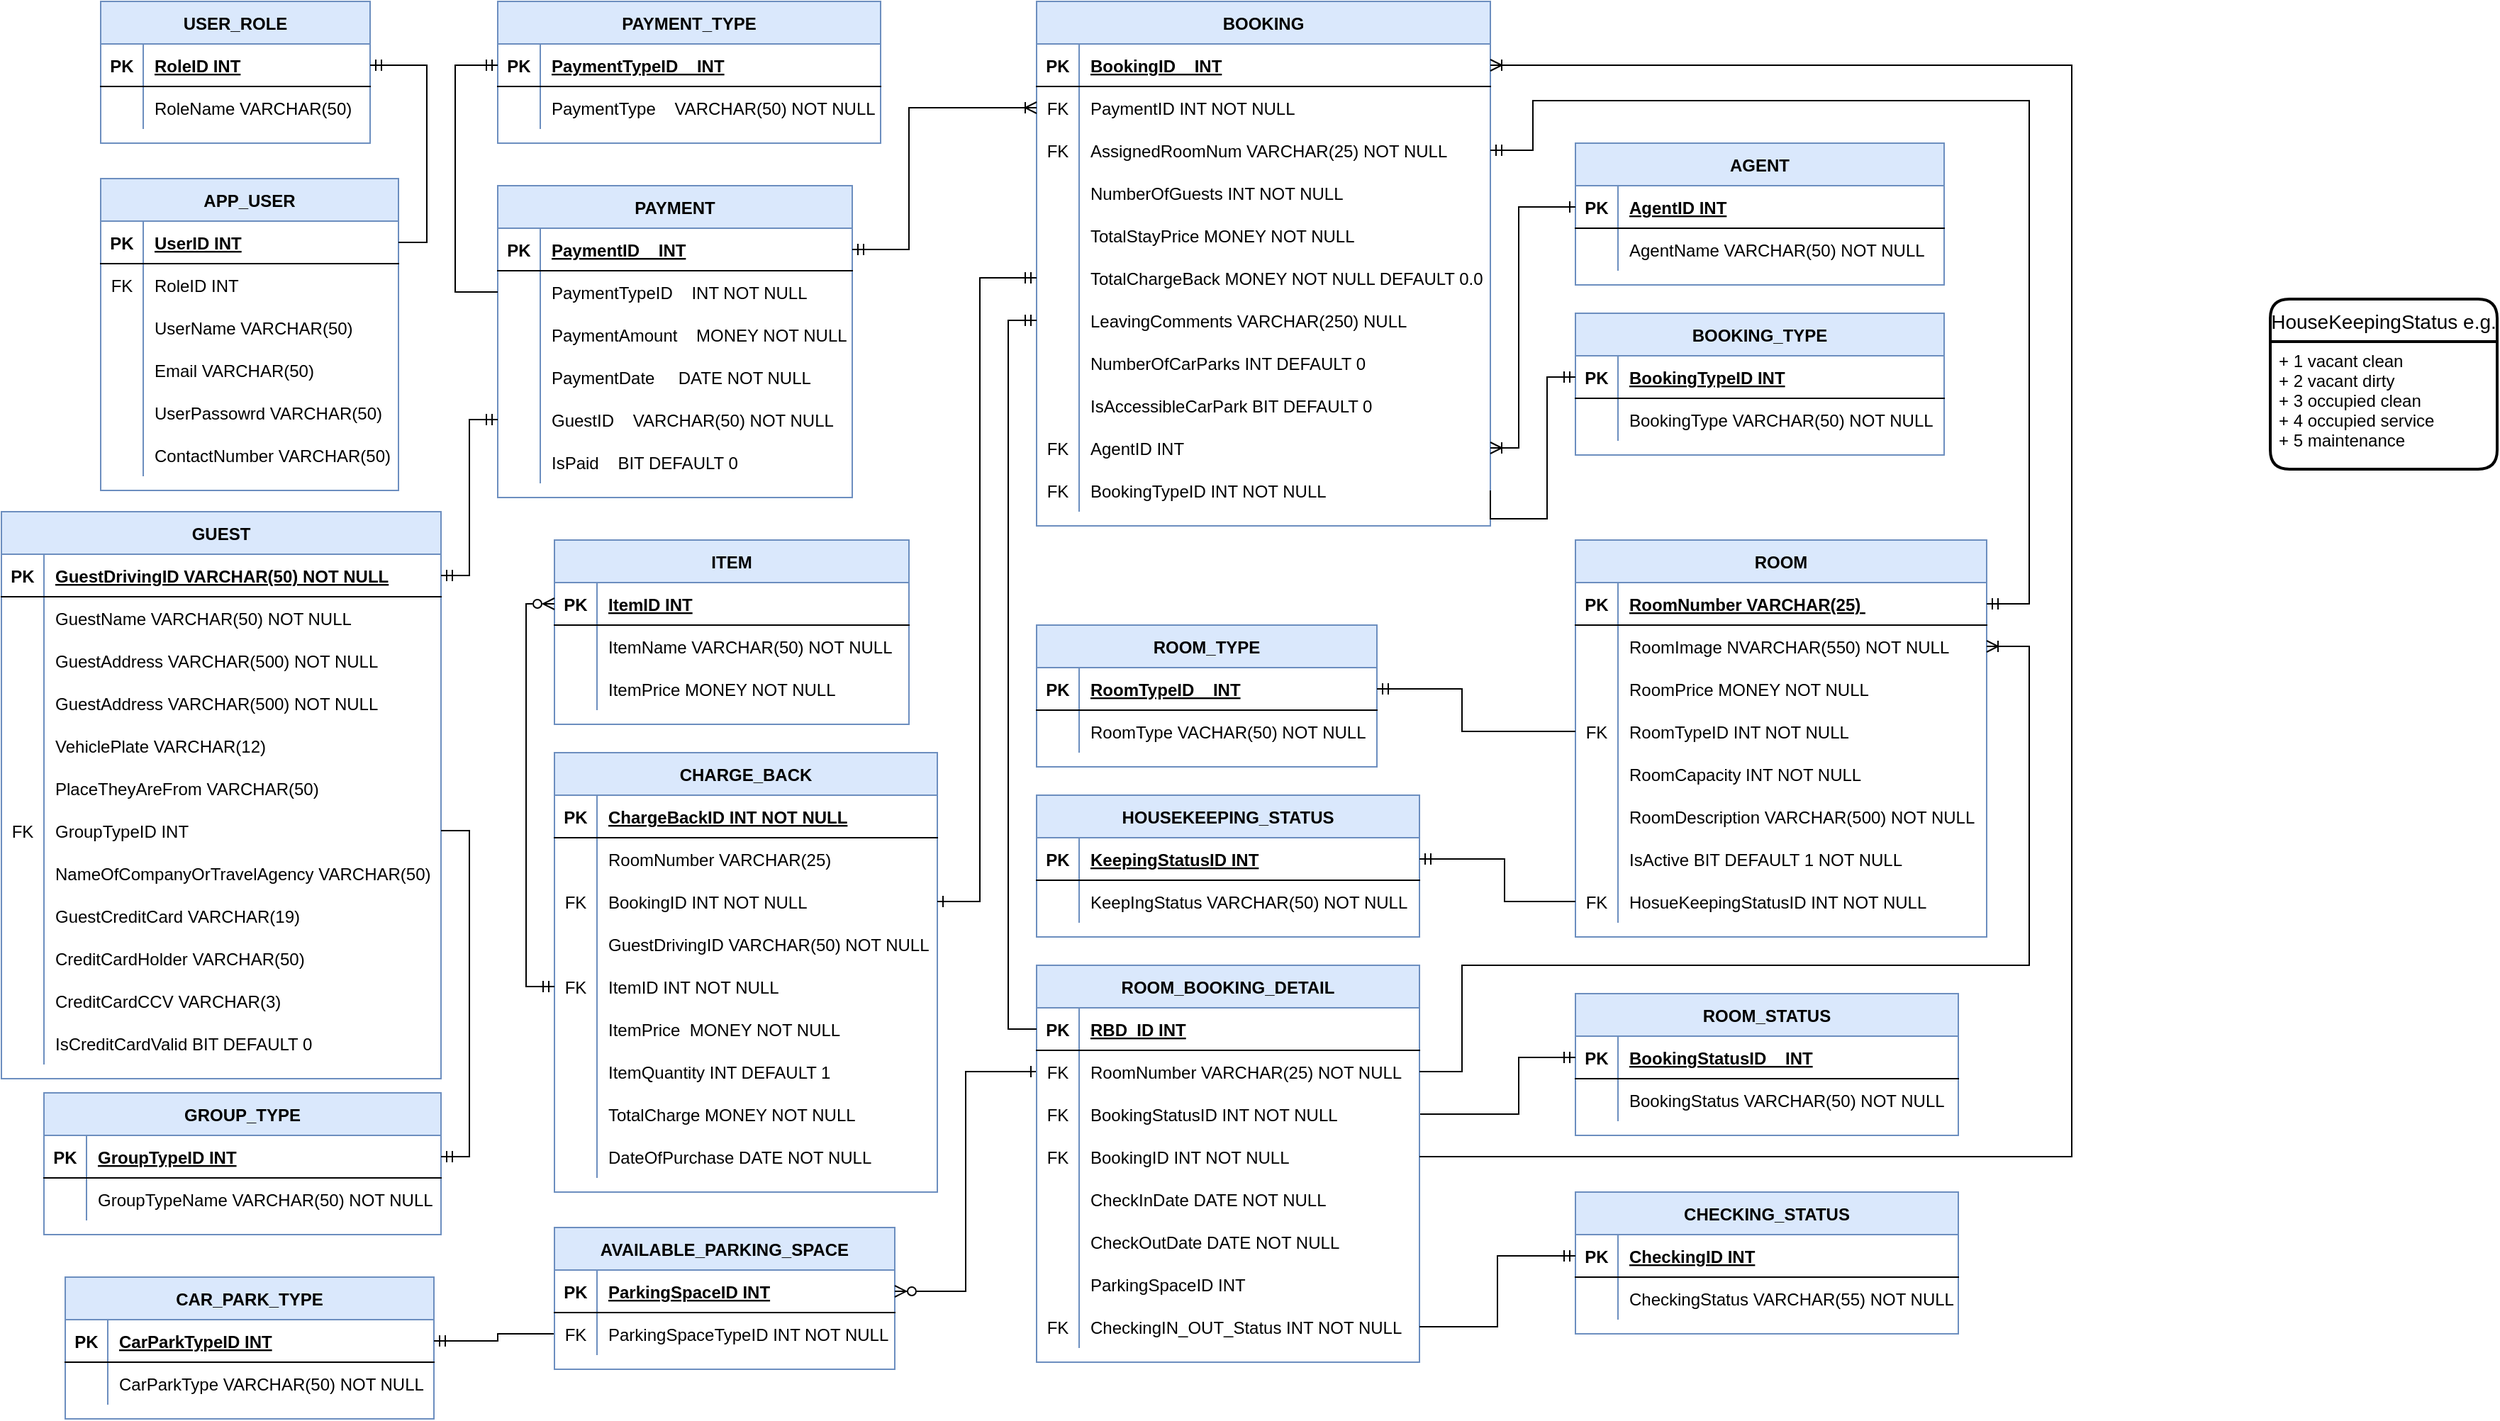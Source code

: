 <mxfile version="15.5.4" type="google"><diagram id="ZVcJ30KIsN33yzBHt0YI" name="Page-1"><mxGraphModel dx="3122" dy="1894" grid="1" gridSize="10" guides="1" tooltips="1" connect="1" arrows="1" fold="1" page="1" pageScale="1" pageWidth="850" pageHeight="1100" math="0" shadow="0"><root><mxCell id="0"/><mxCell id="1" parent="0"/><mxCell id="_sYLB7tSxvzZ0DVHN24r-1" value="ROOM_TYPE" style="shape=table;startSize=30;container=1;collapsible=1;childLayout=tableLayout;fixedRows=1;rowLines=0;fontStyle=1;align=center;resizeLast=1;fillColor=#dae8fc;strokeColor=#6c8ebf;" parent="1" vertex="1"><mxGeometry x="-180" y="300" width="240" height="100" as="geometry"/></mxCell><mxCell id="_sYLB7tSxvzZ0DVHN24r-2" value="" style="shape=partialRectangle;collapsible=0;dropTarget=0;pointerEvents=0;fillColor=none;top=0;left=0;bottom=1;right=0;points=[[0,0.5],[1,0.5]];portConstraint=eastwest;" parent="_sYLB7tSxvzZ0DVHN24r-1" vertex="1"><mxGeometry y="30" width="240" height="30" as="geometry"/></mxCell><mxCell id="_sYLB7tSxvzZ0DVHN24r-3" value="PK" style="shape=partialRectangle;connectable=0;fillColor=none;top=0;left=0;bottom=0;right=0;fontStyle=1;overflow=hidden;" parent="_sYLB7tSxvzZ0DVHN24r-2" vertex="1"><mxGeometry width="30" height="30" as="geometry"><mxRectangle width="30" height="30" as="alternateBounds"/></mxGeometry></mxCell><mxCell id="_sYLB7tSxvzZ0DVHN24r-4" value="RoomTypeID    INT" style="shape=partialRectangle;connectable=0;fillColor=none;top=0;left=0;bottom=0;right=0;align=left;spacingLeft=6;fontStyle=5;overflow=hidden;" parent="_sYLB7tSxvzZ0DVHN24r-2" vertex="1"><mxGeometry x="30" width="210" height="30" as="geometry"><mxRectangle width="210" height="30" as="alternateBounds"/></mxGeometry></mxCell><mxCell id="_sYLB7tSxvzZ0DVHN24r-5" value="" style="shape=partialRectangle;collapsible=0;dropTarget=0;pointerEvents=0;fillColor=none;top=0;left=0;bottom=0;right=0;points=[[0,0.5],[1,0.5]];portConstraint=eastwest;" parent="_sYLB7tSxvzZ0DVHN24r-1" vertex="1"><mxGeometry y="60" width="240" height="30" as="geometry"/></mxCell><mxCell id="_sYLB7tSxvzZ0DVHN24r-6" value="" style="shape=partialRectangle;connectable=0;fillColor=none;top=0;left=0;bottom=0;right=0;editable=1;overflow=hidden;" parent="_sYLB7tSxvzZ0DVHN24r-5" vertex="1"><mxGeometry width="30" height="30" as="geometry"><mxRectangle width="30" height="30" as="alternateBounds"/></mxGeometry></mxCell><mxCell id="_sYLB7tSxvzZ0DVHN24r-7" value="RoomType VACHAR(50) NOT NULL" style="shape=partialRectangle;connectable=0;fillColor=none;top=0;left=0;bottom=0;right=0;align=left;spacingLeft=6;overflow=hidden;" parent="_sYLB7tSxvzZ0DVHN24r-5" vertex="1"><mxGeometry x="30" width="210" height="30" as="geometry"><mxRectangle width="210" height="30" as="alternateBounds"/></mxGeometry></mxCell><mxCell id="_sYLB7tSxvzZ0DVHN24r-14" value="ROOM_STATUS" style="shape=table;startSize=30;container=1;collapsible=1;childLayout=tableLayout;fixedRows=1;rowLines=0;fontStyle=1;align=center;resizeLast=1;fillColor=#dae8fc;strokeColor=#6c8ebf;" parent="1" vertex="1"><mxGeometry x="200" y="560" width="270" height="100" as="geometry"/></mxCell><mxCell id="_sYLB7tSxvzZ0DVHN24r-15" value="" style="shape=partialRectangle;collapsible=0;dropTarget=0;pointerEvents=0;fillColor=none;top=0;left=0;bottom=1;right=0;points=[[0,0.5],[1,0.5]];portConstraint=eastwest;" parent="_sYLB7tSxvzZ0DVHN24r-14" vertex="1"><mxGeometry y="30" width="270" height="30" as="geometry"/></mxCell><mxCell id="_sYLB7tSxvzZ0DVHN24r-16" value="PK" style="shape=partialRectangle;connectable=0;fillColor=none;top=0;left=0;bottom=0;right=0;fontStyle=1;overflow=hidden;" parent="_sYLB7tSxvzZ0DVHN24r-15" vertex="1"><mxGeometry width="30" height="30" as="geometry"><mxRectangle width="30" height="30" as="alternateBounds"/></mxGeometry></mxCell><mxCell id="_sYLB7tSxvzZ0DVHN24r-17" value="BookingStatusID    INT" style="shape=partialRectangle;connectable=0;fillColor=none;top=0;left=0;bottom=0;right=0;align=left;spacingLeft=6;fontStyle=5;overflow=hidden;" parent="_sYLB7tSxvzZ0DVHN24r-15" vertex="1"><mxGeometry x="30" width="240" height="30" as="geometry"><mxRectangle width="240" height="30" as="alternateBounds"/></mxGeometry></mxCell><mxCell id="_sYLB7tSxvzZ0DVHN24r-18" value="" style="shape=partialRectangle;collapsible=0;dropTarget=0;pointerEvents=0;fillColor=none;top=0;left=0;bottom=0;right=0;points=[[0,0.5],[1,0.5]];portConstraint=eastwest;" parent="_sYLB7tSxvzZ0DVHN24r-14" vertex="1"><mxGeometry y="60" width="270" height="30" as="geometry"/></mxCell><mxCell id="_sYLB7tSxvzZ0DVHN24r-19" value="" style="shape=partialRectangle;connectable=0;fillColor=none;top=0;left=0;bottom=0;right=0;editable=1;overflow=hidden;" parent="_sYLB7tSxvzZ0DVHN24r-18" vertex="1"><mxGeometry width="30" height="30" as="geometry"><mxRectangle width="30" height="30" as="alternateBounds"/></mxGeometry></mxCell><mxCell id="_sYLB7tSxvzZ0DVHN24r-20" value="BookingStatus VARCHAR(50) NOT NULL" style="shape=partialRectangle;connectable=0;fillColor=none;top=0;left=0;bottom=0;right=0;align=left;spacingLeft=6;overflow=hidden;" parent="_sYLB7tSxvzZ0DVHN24r-18" vertex="1"><mxGeometry x="30" width="240" height="30" as="geometry"><mxRectangle width="240" height="30" as="alternateBounds"/></mxGeometry></mxCell><mxCell id="_sYLB7tSxvzZ0DVHN24r-27" value="ROOM" style="shape=table;startSize=30;container=1;collapsible=1;childLayout=tableLayout;fixedRows=1;rowLines=0;fontStyle=1;align=center;resizeLast=1;fillColor=#dae8fc;strokeColor=#6c8ebf;" parent="1" vertex="1"><mxGeometry x="200" y="240" width="290" height="280" as="geometry"/></mxCell><mxCell id="_sYLB7tSxvzZ0DVHN24r-28" value="" style="shape=partialRectangle;collapsible=0;dropTarget=0;pointerEvents=0;fillColor=none;top=0;left=0;bottom=1;right=0;points=[[0,0.5],[1,0.5]];portConstraint=eastwest;" parent="_sYLB7tSxvzZ0DVHN24r-27" vertex="1"><mxGeometry y="30" width="290" height="30" as="geometry"/></mxCell><mxCell id="_sYLB7tSxvzZ0DVHN24r-29" value="PK" style="shape=partialRectangle;connectable=0;fillColor=none;top=0;left=0;bottom=0;right=0;fontStyle=1;overflow=hidden;" parent="_sYLB7tSxvzZ0DVHN24r-28" vertex="1"><mxGeometry width="30" height="30" as="geometry"><mxRectangle width="30" height="30" as="alternateBounds"/></mxGeometry></mxCell><mxCell id="_sYLB7tSxvzZ0DVHN24r-30" value="RoomNumber VARCHAR(25) " style="shape=partialRectangle;connectable=0;fillColor=none;top=0;left=0;bottom=0;right=0;align=left;spacingLeft=6;fontStyle=5;overflow=hidden;" parent="_sYLB7tSxvzZ0DVHN24r-28" vertex="1"><mxGeometry x="30" width="260" height="30" as="geometry"><mxRectangle width="260" height="30" as="alternateBounds"/></mxGeometry></mxCell><mxCell id="_sYLB7tSxvzZ0DVHN24r-34" value="" style="shape=partialRectangle;collapsible=0;dropTarget=0;pointerEvents=0;fillColor=none;top=0;left=0;bottom=0;right=0;points=[[0,0.5],[1,0.5]];portConstraint=eastwest;" parent="_sYLB7tSxvzZ0DVHN24r-27" vertex="1"><mxGeometry y="60" width="290" height="30" as="geometry"/></mxCell><mxCell id="_sYLB7tSxvzZ0DVHN24r-35" value="" style="shape=partialRectangle;connectable=0;fillColor=none;top=0;left=0;bottom=0;right=0;editable=1;overflow=hidden;" parent="_sYLB7tSxvzZ0DVHN24r-34" vertex="1"><mxGeometry width="30" height="30" as="geometry"><mxRectangle width="30" height="30" as="alternateBounds"/></mxGeometry></mxCell><mxCell id="_sYLB7tSxvzZ0DVHN24r-36" value="RoomImage NVARCHAR(550) NOT NULL" style="shape=partialRectangle;connectable=0;fillColor=none;top=0;left=0;bottom=0;right=0;align=left;spacingLeft=6;overflow=hidden;" parent="_sYLB7tSxvzZ0DVHN24r-34" vertex="1"><mxGeometry x="30" width="260" height="30" as="geometry"><mxRectangle width="260" height="30" as="alternateBounds"/></mxGeometry></mxCell><mxCell id="_sYLB7tSxvzZ0DVHN24r-37" value="" style="shape=partialRectangle;collapsible=0;dropTarget=0;pointerEvents=0;fillColor=none;top=0;left=0;bottom=0;right=0;points=[[0,0.5],[1,0.5]];portConstraint=eastwest;" parent="_sYLB7tSxvzZ0DVHN24r-27" vertex="1"><mxGeometry y="90" width="290" height="30" as="geometry"/></mxCell><mxCell id="_sYLB7tSxvzZ0DVHN24r-38" value="" style="shape=partialRectangle;connectable=0;fillColor=none;top=0;left=0;bottom=0;right=0;editable=1;overflow=hidden;" parent="_sYLB7tSxvzZ0DVHN24r-37" vertex="1"><mxGeometry width="30" height="30" as="geometry"><mxRectangle width="30" height="30" as="alternateBounds"/></mxGeometry></mxCell><mxCell id="_sYLB7tSxvzZ0DVHN24r-39" value="RoomPrice MONEY NOT NULL" style="shape=partialRectangle;connectable=0;fillColor=none;top=0;left=0;bottom=0;right=0;align=left;spacingLeft=6;overflow=hidden;" parent="_sYLB7tSxvzZ0DVHN24r-37" vertex="1"><mxGeometry x="30" width="260" height="30" as="geometry"><mxRectangle width="260" height="30" as="alternateBounds"/></mxGeometry></mxCell><mxCell id="_sYLB7tSxvzZ0DVHN24r-43" value="" style="shape=partialRectangle;collapsible=0;dropTarget=0;pointerEvents=0;fillColor=none;top=0;left=0;bottom=0;right=0;points=[[0,0.5],[1,0.5]];portConstraint=eastwest;" parent="_sYLB7tSxvzZ0DVHN24r-27" vertex="1"><mxGeometry y="120" width="290" height="30" as="geometry"/></mxCell><mxCell id="_sYLB7tSxvzZ0DVHN24r-44" value="FK" style="shape=partialRectangle;connectable=0;fillColor=none;top=0;left=0;bottom=0;right=0;editable=1;overflow=hidden;" parent="_sYLB7tSxvzZ0DVHN24r-43" vertex="1"><mxGeometry width="30" height="30" as="geometry"><mxRectangle width="30" height="30" as="alternateBounds"/></mxGeometry></mxCell><mxCell id="_sYLB7tSxvzZ0DVHN24r-45" value="RoomTypeID INT NOT NULL" style="shape=partialRectangle;connectable=0;fillColor=none;top=0;left=0;bottom=0;right=0;align=left;spacingLeft=6;overflow=hidden;" parent="_sYLB7tSxvzZ0DVHN24r-43" vertex="1"><mxGeometry x="30" width="260" height="30" as="geometry"><mxRectangle width="260" height="30" as="alternateBounds"/></mxGeometry></mxCell><mxCell id="_sYLB7tSxvzZ0DVHN24r-46" value="" style="shape=partialRectangle;collapsible=0;dropTarget=0;pointerEvents=0;fillColor=none;top=0;left=0;bottom=0;right=0;points=[[0,0.5],[1,0.5]];portConstraint=eastwest;" parent="_sYLB7tSxvzZ0DVHN24r-27" vertex="1"><mxGeometry y="150" width="290" height="30" as="geometry"/></mxCell><mxCell id="_sYLB7tSxvzZ0DVHN24r-47" value="" style="shape=partialRectangle;connectable=0;fillColor=none;top=0;left=0;bottom=0;right=0;editable=1;overflow=hidden;" parent="_sYLB7tSxvzZ0DVHN24r-46" vertex="1"><mxGeometry width="30" height="30" as="geometry"><mxRectangle width="30" height="30" as="alternateBounds"/></mxGeometry></mxCell><mxCell id="_sYLB7tSxvzZ0DVHN24r-48" value="RoomCapacity INT NOT NULL" style="shape=partialRectangle;connectable=0;fillColor=none;top=0;left=0;bottom=0;right=0;align=left;spacingLeft=6;overflow=hidden;" parent="_sYLB7tSxvzZ0DVHN24r-46" vertex="1"><mxGeometry x="30" width="260" height="30" as="geometry"><mxRectangle width="260" height="30" as="alternateBounds"/></mxGeometry></mxCell><mxCell id="_sYLB7tSxvzZ0DVHN24r-49" value="" style="shape=partialRectangle;collapsible=0;dropTarget=0;pointerEvents=0;fillColor=none;top=0;left=0;bottom=0;right=0;points=[[0,0.5],[1,0.5]];portConstraint=eastwest;" parent="_sYLB7tSxvzZ0DVHN24r-27" vertex="1"><mxGeometry y="180" width="290" height="30" as="geometry"/></mxCell><mxCell id="_sYLB7tSxvzZ0DVHN24r-50" value="" style="shape=partialRectangle;connectable=0;fillColor=none;top=0;left=0;bottom=0;right=0;editable=1;overflow=hidden;" parent="_sYLB7tSxvzZ0DVHN24r-49" vertex="1"><mxGeometry width="30" height="30" as="geometry"><mxRectangle width="30" height="30" as="alternateBounds"/></mxGeometry></mxCell><mxCell id="_sYLB7tSxvzZ0DVHN24r-51" value="RoomDescription VARCHAR(500) NOT NULL" style="shape=partialRectangle;connectable=0;fillColor=none;top=0;left=0;bottom=0;right=0;align=left;spacingLeft=6;overflow=hidden;" parent="_sYLB7tSxvzZ0DVHN24r-49" vertex="1"><mxGeometry x="30" width="260" height="30" as="geometry"><mxRectangle width="260" height="30" as="alternateBounds"/></mxGeometry></mxCell><mxCell id="_sYLB7tSxvzZ0DVHN24r-52" value="" style="shape=partialRectangle;collapsible=0;dropTarget=0;pointerEvents=0;fillColor=none;top=0;left=0;bottom=0;right=0;points=[[0,0.5],[1,0.5]];portConstraint=eastwest;" parent="_sYLB7tSxvzZ0DVHN24r-27" vertex="1"><mxGeometry y="210" width="290" height="30" as="geometry"/></mxCell><mxCell id="_sYLB7tSxvzZ0DVHN24r-53" value="" style="shape=partialRectangle;connectable=0;fillColor=none;top=0;left=0;bottom=0;right=0;editable=1;overflow=hidden;" parent="_sYLB7tSxvzZ0DVHN24r-52" vertex="1"><mxGeometry width="30" height="30" as="geometry"><mxRectangle width="30" height="30" as="alternateBounds"/></mxGeometry></mxCell><mxCell id="_sYLB7tSxvzZ0DVHN24r-54" value="IsActive BIT DEFAULT 1 NOT NULL" style="shape=partialRectangle;connectable=0;fillColor=none;top=0;left=0;bottom=0;right=0;align=left;spacingLeft=6;overflow=hidden;" parent="_sYLB7tSxvzZ0DVHN24r-52" vertex="1"><mxGeometry x="30" width="260" height="30" as="geometry"><mxRectangle width="260" height="30" as="alternateBounds"/></mxGeometry></mxCell><mxCell id="TOSWFNPYJdJoJsJUu-8l-54" value="" style="shape=partialRectangle;collapsible=0;dropTarget=0;pointerEvents=0;fillColor=none;top=0;left=0;bottom=0;right=0;points=[[0,0.5],[1,0.5]];portConstraint=eastwest;" parent="_sYLB7tSxvzZ0DVHN24r-27" vertex="1"><mxGeometry y="240" width="290" height="30" as="geometry"/></mxCell><mxCell id="TOSWFNPYJdJoJsJUu-8l-55" value="FK" style="shape=partialRectangle;connectable=0;fillColor=none;top=0;left=0;bottom=0;right=0;editable=1;overflow=hidden;" parent="TOSWFNPYJdJoJsJUu-8l-54" vertex="1"><mxGeometry width="30" height="30" as="geometry"><mxRectangle width="30" height="30" as="alternateBounds"/></mxGeometry></mxCell><mxCell id="TOSWFNPYJdJoJsJUu-8l-56" value="HosueKeepingStatusID INT NOT NULL" style="shape=partialRectangle;connectable=0;fillColor=none;top=0;left=0;bottom=0;right=0;align=left;spacingLeft=6;overflow=hidden;" parent="TOSWFNPYJdJoJsJUu-8l-54" vertex="1"><mxGeometry x="30" width="260" height="30" as="geometry"><mxRectangle width="260" height="30" as="alternateBounds"/></mxGeometry></mxCell><mxCell id="_sYLB7tSxvzZ0DVHN24r-55" value="BOOKING" style="shape=table;startSize=30;container=1;collapsible=1;childLayout=tableLayout;fixedRows=1;rowLines=0;fontStyle=1;align=center;resizeLast=1;fillColor=#dae8fc;strokeColor=#6c8ebf;" parent="1" vertex="1"><mxGeometry x="-180" y="-140" width="320" height="370" as="geometry"/></mxCell><mxCell id="_sYLB7tSxvzZ0DVHN24r-56" value="" style="shape=partialRectangle;collapsible=0;dropTarget=0;pointerEvents=0;fillColor=none;top=0;left=0;bottom=1;right=0;points=[[0,0.5],[1,0.5]];portConstraint=eastwest;" parent="_sYLB7tSxvzZ0DVHN24r-55" vertex="1"><mxGeometry y="30" width="320" height="30" as="geometry"/></mxCell><mxCell id="_sYLB7tSxvzZ0DVHN24r-57" value="PK" style="shape=partialRectangle;connectable=0;fillColor=none;top=0;left=0;bottom=0;right=0;fontStyle=1;overflow=hidden;" parent="_sYLB7tSxvzZ0DVHN24r-56" vertex="1"><mxGeometry width="30" height="30" as="geometry"><mxRectangle width="30" height="30" as="alternateBounds"/></mxGeometry></mxCell><mxCell id="_sYLB7tSxvzZ0DVHN24r-58" value="BookingID    INT" style="shape=partialRectangle;connectable=0;fillColor=none;top=0;left=0;bottom=0;right=0;align=left;spacingLeft=6;fontStyle=5;overflow=hidden;" parent="_sYLB7tSxvzZ0DVHN24r-56" vertex="1"><mxGeometry x="30" width="290" height="30" as="geometry"><mxRectangle width="290" height="30" as="alternateBounds"/></mxGeometry></mxCell><mxCell id="wZnm6opYceWPPB7NRFyV-115" value="" style="shape=partialRectangle;collapsible=0;dropTarget=0;pointerEvents=0;fillColor=none;top=0;left=0;bottom=0;right=0;points=[[0,0.5],[1,0.5]];portConstraint=eastwest;" parent="_sYLB7tSxvzZ0DVHN24r-55" vertex="1"><mxGeometry y="60" width="320" height="30" as="geometry"/></mxCell><mxCell id="wZnm6opYceWPPB7NRFyV-116" value="FK" style="shape=partialRectangle;connectable=0;fillColor=none;top=0;left=0;bottom=0;right=0;editable=1;overflow=hidden;" parent="wZnm6opYceWPPB7NRFyV-115" vertex="1"><mxGeometry width="30" height="30" as="geometry"><mxRectangle width="30" height="30" as="alternateBounds"/></mxGeometry></mxCell><mxCell id="wZnm6opYceWPPB7NRFyV-117" value="PaymentID INT NOT NULL" style="shape=partialRectangle;connectable=0;fillColor=none;top=0;left=0;bottom=0;right=0;align=left;spacingLeft=6;overflow=hidden;" parent="wZnm6opYceWPPB7NRFyV-115" vertex="1"><mxGeometry x="30" width="290" height="30" as="geometry"><mxRectangle width="290" height="30" as="alternateBounds"/></mxGeometry></mxCell><mxCell id="_sYLB7tSxvzZ0DVHN24r-68" value="" style="shape=partialRectangle;collapsible=0;dropTarget=0;pointerEvents=0;fillColor=none;top=0;left=0;bottom=0;right=0;points=[[0,0.5],[1,0.5]];portConstraint=eastwest;" parent="_sYLB7tSxvzZ0DVHN24r-55" vertex="1"><mxGeometry y="90" width="320" height="30" as="geometry"/></mxCell><mxCell id="_sYLB7tSxvzZ0DVHN24r-69" value="FK" style="shape=partialRectangle;connectable=0;fillColor=none;top=0;left=0;bottom=0;right=0;editable=1;overflow=hidden;" parent="_sYLB7tSxvzZ0DVHN24r-68" vertex="1"><mxGeometry width="30" height="30" as="geometry"><mxRectangle width="30" height="30" as="alternateBounds"/></mxGeometry></mxCell><mxCell id="_sYLB7tSxvzZ0DVHN24r-70" value="AssignedRoomNum VARCHAR(25) NOT NULL " style="shape=partialRectangle;connectable=0;fillColor=none;top=0;left=0;bottom=0;right=0;align=left;spacingLeft=6;overflow=hidden;" parent="_sYLB7tSxvzZ0DVHN24r-68" vertex="1"><mxGeometry x="30" width="290" height="30" as="geometry"><mxRectangle width="290" height="30" as="alternateBounds"/></mxGeometry></mxCell><mxCell id="_sYLB7tSxvzZ0DVHN24r-129" value="" style="shape=partialRectangle;collapsible=0;dropTarget=0;pointerEvents=0;fillColor=none;top=0;left=0;bottom=0;right=0;points=[[0,0.5],[1,0.5]];portConstraint=eastwest;" parent="_sYLB7tSxvzZ0DVHN24r-55" vertex="1"><mxGeometry y="120" width="320" height="30" as="geometry"/></mxCell><mxCell id="_sYLB7tSxvzZ0DVHN24r-130" value="" style="shape=partialRectangle;connectable=0;fillColor=none;top=0;left=0;bottom=0;right=0;editable=1;overflow=hidden;" parent="_sYLB7tSxvzZ0DVHN24r-129" vertex="1"><mxGeometry width="30" height="30" as="geometry"><mxRectangle width="30" height="30" as="alternateBounds"/></mxGeometry></mxCell><mxCell id="_sYLB7tSxvzZ0DVHN24r-131" value="NumberOfGuests INT NOT NULL " style="shape=partialRectangle;connectable=0;fillColor=none;top=0;left=0;bottom=0;right=0;align=left;spacingLeft=6;overflow=hidden;" parent="_sYLB7tSxvzZ0DVHN24r-129" vertex="1"><mxGeometry x="30" width="290" height="30" as="geometry"><mxRectangle width="290" height="30" as="alternateBounds"/></mxGeometry></mxCell><mxCell id="AbhzXkpLcDm6qVs_lcyz-71" value="" style="shape=partialRectangle;collapsible=0;dropTarget=0;pointerEvents=0;fillColor=none;top=0;left=0;bottom=0;right=0;points=[[0,0.5],[1,0.5]];portConstraint=eastwest;" parent="_sYLB7tSxvzZ0DVHN24r-55" vertex="1"><mxGeometry y="150" width="320" height="30" as="geometry"/></mxCell><mxCell id="AbhzXkpLcDm6qVs_lcyz-72" value="" style="shape=partialRectangle;connectable=0;fillColor=none;top=0;left=0;bottom=0;right=0;editable=1;overflow=hidden;" parent="AbhzXkpLcDm6qVs_lcyz-71" vertex="1"><mxGeometry width="30" height="30" as="geometry"><mxRectangle width="30" height="30" as="alternateBounds"/></mxGeometry></mxCell><mxCell id="AbhzXkpLcDm6qVs_lcyz-73" value="TotalStayPrice MONEY NOT NULL" style="shape=partialRectangle;connectable=0;fillColor=none;top=0;left=0;bottom=0;right=0;align=left;spacingLeft=6;overflow=hidden;" parent="AbhzXkpLcDm6qVs_lcyz-71" vertex="1"><mxGeometry x="30" width="290" height="30" as="geometry"><mxRectangle width="290" height="30" as="alternateBounds"/></mxGeometry></mxCell><mxCell id="_sYLB7tSxvzZ0DVHN24r-74" value="" style="shape=partialRectangle;collapsible=0;dropTarget=0;pointerEvents=0;fillColor=none;top=0;left=0;bottom=0;right=0;points=[[0,0.5],[1,0.5]];portConstraint=eastwest;" parent="_sYLB7tSxvzZ0DVHN24r-55" vertex="1"><mxGeometry y="180" width="320" height="30" as="geometry"/></mxCell><mxCell id="_sYLB7tSxvzZ0DVHN24r-75" value="" style="shape=partialRectangle;connectable=0;fillColor=none;top=0;left=0;bottom=0;right=0;editable=1;overflow=hidden;" parent="_sYLB7tSxvzZ0DVHN24r-74" vertex="1"><mxGeometry width="30" height="30" as="geometry"><mxRectangle width="30" height="30" as="alternateBounds"/></mxGeometry></mxCell><mxCell id="_sYLB7tSxvzZ0DVHN24r-76" value="TotalChargeBack MONEY NOT NULL DEFAULT 0.0" style="shape=partialRectangle;connectable=0;fillColor=none;top=0;left=0;bottom=0;right=0;align=left;spacingLeft=6;overflow=hidden;" parent="_sYLB7tSxvzZ0DVHN24r-74" vertex="1"><mxGeometry x="30" width="290" height="30" as="geometry"><mxRectangle width="290" height="30" as="alternateBounds"/></mxGeometry></mxCell><mxCell id="TOSWFNPYJdJoJsJUu-8l-74" value="" style="shape=partialRectangle;collapsible=0;dropTarget=0;pointerEvents=0;fillColor=none;top=0;left=0;bottom=0;right=0;points=[[0,0.5],[1,0.5]];portConstraint=eastwest;" parent="_sYLB7tSxvzZ0DVHN24r-55" vertex="1"><mxGeometry y="210" width="320" height="30" as="geometry"/></mxCell><mxCell id="TOSWFNPYJdJoJsJUu-8l-75" value="" style="shape=partialRectangle;connectable=0;fillColor=none;top=0;left=0;bottom=0;right=0;editable=1;overflow=hidden;" parent="TOSWFNPYJdJoJsJUu-8l-74" vertex="1"><mxGeometry width="30" height="30" as="geometry"><mxRectangle width="30" height="30" as="alternateBounds"/></mxGeometry></mxCell><mxCell id="TOSWFNPYJdJoJsJUu-8l-76" value="LeavingComments VARCHAR(250) NULL" style="shape=partialRectangle;connectable=0;fillColor=none;top=0;left=0;bottom=0;right=0;align=left;spacingLeft=6;overflow=hidden;" parent="TOSWFNPYJdJoJsJUu-8l-74" vertex="1"><mxGeometry x="30" width="290" height="30" as="geometry"><mxRectangle width="290" height="30" as="alternateBounds"/></mxGeometry></mxCell><mxCell id="TOSWFNPYJdJoJsJUu-8l-60" value="" style="shape=partialRectangle;collapsible=0;dropTarget=0;pointerEvents=0;fillColor=none;top=0;left=0;bottom=0;right=0;points=[[0,0.5],[1,0.5]];portConstraint=eastwest;" parent="_sYLB7tSxvzZ0DVHN24r-55" vertex="1"><mxGeometry y="240" width="320" height="30" as="geometry"/></mxCell><mxCell id="TOSWFNPYJdJoJsJUu-8l-61" value="" style="shape=partialRectangle;connectable=0;fillColor=none;top=0;left=0;bottom=0;right=0;editable=1;overflow=hidden;" parent="TOSWFNPYJdJoJsJUu-8l-60" vertex="1"><mxGeometry width="30" height="30" as="geometry"><mxRectangle width="30" height="30" as="alternateBounds"/></mxGeometry></mxCell><mxCell id="TOSWFNPYJdJoJsJUu-8l-62" value="NumberOfCarParks INT DEFAULT 0" style="shape=partialRectangle;connectable=0;fillColor=none;top=0;left=0;bottom=0;right=0;align=left;spacingLeft=6;overflow=hidden;" parent="TOSWFNPYJdJoJsJUu-8l-60" vertex="1"><mxGeometry x="30" width="290" height="30" as="geometry"><mxRectangle width="290" height="30" as="alternateBounds"/></mxGeometry></mxCell><mxCell id="AbhzXkpLcDm6qVs_lcyz-33" value="" style="shape=partialRectangle;collapsible=0;dropTarget=0;pointerEvents=0;fillColor=none;top=0;left=0;bottom=0;right=0;points=[[0,0.5],[1,0.5]];portConstraint=eastwest;" parent="_sYLB7tSxvzZ0DVHN24r-55" vertex="1"><mxGeometry y="270" width="320" height="30" as="geometry"/></mxCell><mxCell id="AbhzXkpLcDm6qVs_lcyz-34" value="" style="shape=partialRectangle;connectable=0;fillColor=none;top=0;left=0;bottom=0;right=0;editable=1;overflow=hidden;" parent="AbhzXkpLcDm6qVs_lcyz-33" vertex="1"><mxGeometry width="30" height="30" as="geometry"><mxRectangle width="30" height="30" as="alternateBounds"/></mxGeometry></mxCell><mxCell id="AbhzXkpLcDm6qVs_lcyz-35" value="IsAccessibleCarPark BIT DEFAULT 0" style="shape=partialRectangle;connectable=0;fillColor=none;top=0;left=0;bottom=0;right=0;align=left;spacingLeft=6;overflow=hidden;" parent="AbhzXkpLcDm6qVs_lcyz-33" vertex="1"><mxGeometry x="30" width="290" height="30" as="geometry"><mxRectangle width="290" height="30" as="alternateBounds"/></mxGeometry></mxCell><mxCell id="uA8ASfI0RFaBkPMJ7hxL-74" value="" style="shape=partialRectangle;collapsible=0;dropTarget=0;pointerEvents=0;fillColor=none;top=0;left=0;bottom=0;right=0;points=[[0,0.5],[1,0.5]];portConstraint=eastwest;" parent="_sYLB7tSxvzZ0DVHN24r-55" vertex="1"><mxGeometry y="300" width="320" height="30" as="geometry"/></mxCell><mxCell id="uA8ASfI0RFaBkPMJ7hxL-75" value="FK" style="shape=partialRectangle;connectable=0;fillColor=none;top=0;left=0;bottom=0;right=0;editable=1;overflow=hidden;" parent="uA8ASfI0RFaBkPMJ7hxL-74" vertex="1"><mxGeometry width="30" height="30" as="geometry"><mxRectangle width="30" height="30" as="alternateBounds"/></mxGeometry></mxCell><mxCell id="uA8ASfI0RFaBkPMJ7hxL-76" value="AgentID INT" style="shape=partialRectangle;connectable=0;fillColor=none;top=0;left=0;bottom=0;right=0;align=left;spacingLeft=6;overflow=hidden;" parent="uA8ASfI0RFaBkPMJ7hxL-74" vertex="1"><mxGeometry x="30" width="290" height="30" as="geometry"><mxRectangle width="290" height="30" as="alternateBounds"/></mxGeometry></mxCell><mxCell id="uA8ASfI0RFaBkPMJ7hxL-58" value="" style="shape=partialRectangle;collapsible=0;dropTarget=0;pointerEvents=0;fillColor=none;top=0;left=0;bottom=0;right=0;points=[[0,0.5],[1,0.5]];portConstraint=eastwest;" parent="_sYLB7tSxvzZ0DVHN24r-55" vertex="1"><mxGeometry y="330" width="320" height="30" as="geometry"/></mxCell><mxCell id="uA8ASfI0RFaBkPMJ7hxL-59" value="FK" style="shape=partialRectangle;connectable=0;fillColor=none;top=0;left=0;bottom=0;right=0;editable=1;overflow=hidden;" parent="uA8ASfI0RFaBkPMJ7hxL-58" vertex="1"><mxGeometry width="30" height="30" as="geometry"><mxRectangle width="30" height="30" as="alternateBounds"/></mxGeometry></mxCell><mxCell id="uA8ASfI0RFaBkPMJ7hxL-60" value="BookingTypeID INT NOT NULL" style="shape=partialRectangle;connectable=0;fillColor=none;top=0;left=0;bottom=0;right=0;align=left;spacingLeft=6;overflow=hidden;" parent="uA8ASfI0RFaBkPMJ7hxL-58" vertex="1"><mxGeometry x="30" width="290" height="30" as="geometry"><mxRectangle width="290" height="30" as="alternateBounds"/></mxGeometry></mxCell><mxCell id="_sYLB7tSxvzZ0DVHN24r-77" value="PAYMENT" style="shape=table;startSize=30;container=1;collapsible=1;childLayout=tableLayout;fixedRows=1;rowLines=0;fontStyle=1;align=center;resizeLast=1;fillColor=#dae8fc;strokeColor=#6c8ebf;" parent="1" vertex="1"><mxGeometry x="-560" y="-10" width="250" height="220" as="geometry"/></mxCell><mxCell id="_sYLB7tSxvzZ0DVHN24r-78" value="" style="shape=partialRectangle;collapsible=0;dropTarget=0;pointerEvents=0;fillColor=none;top=0;left=0;bottom=1;right=0;points=[[0,0.5],[1,0.5]];portConstraint=eastwest;" parent="_sYLB7tSxvzZ0DVHN24r-77" vertex="1"><mxGeometry y="30" width="250" height="30" as="geometry"/></mxCell><mxCell id="_sYLB7tSxvzZ0DVHN24r-79" value="PK" style="shape=partialRectangle;connectable=0;fillColor=none;top=0;left=0;bottom=0;right=0;fontStyle=1;overflow=hidden;" parent="_sYLB7tSxvzZ0DVHN24r-78" vertex="1"><mxGeometry width="30" height="30" as="geometry"><mxRectangle width="30" height="30" as="alternateBounds"/></mxGeometry></mxCell><mxCell id="_sYLB7tSxvzZ0DVHN24r-80" value="PaymentID    INT" style="shape=partialRectangle;connectable=0;fillColor=none;top=0;left=0;bottom=0;right=0;align=left;spacingLeft=6;fontStyle=5;overflow=hidden;" parent="_sYLB7tSxvzZ0DVHN24r-78" vertex="1"><mxGeometry x="30" width="220" height="30" as="geometry"><mxRectangle width="220" height="30" as="alternateBounds"/></mxGeometry></mxCell><mxCell id="_sYLB7tSxvzZ0DVHN24r-84" value="" style="shape=partialRectangle;collapsible=0;dropTarget=0;pointerEvents=0;fillColor=none;top=0;left=0;bottom=0;right=0;points=[[0,0.5],[1,0.5]];portConstraint=eastwest;" parent="_sYLB7tSxvzZ0DVHN24r-77" vertex="1"><mxGeometry y="60" width="250" height="30" as="geometry"/></mxCell><mxCell id="_sYLB7tSxvzZ0DVHN24r-85" value="" style="shape=partialRectangle;connectable=0;fillColor=none;top=0;left=0;bottom=0;right=0;editable=1;overflow=hidden;" parent="_sYLB7tSxvzZ0DVHN24r-84" vertex="1"><mxGeometry width="30" height="30" as="geometry"><mxRectangle width="30" height="30" as="alternateBounds"/></mxGeometry></mxCell><mxCell id="_sYLB7tSxvzZ0DVHN24r-86" value="PaymentTypeID    INT NOT NULL" style="shape=partialRectangle;connectable=0;fillColor=none;top=0;left=0;bottom=0;right=0;align=left;spacingLeft=6;overflow=hidden;" parent="_sYLB7tSxvzZ0DVHN24r-84" vertex="1"><mxGeometry x="30" width="220" height="30" as="geometry"><mxRectangle width="220" height="30" as="alternateBounds"/></mxGeometry></mxCell><mxCell id="_sYLB7tSxvzZ0DVHN24r-87" value="" style="shape=partialRectangle;collapsible=0;dropTarget=0;pointerEvents=0;fillColor=none;top=0;left=0;bottom=0;right=0;points=[[0,0.5],[1,0.5]];portConstraint=eastwest;" parent="_sYLB7tSxvzZ0DVHN24r-77" vertex="1"><mxGeometry y="90" width="250" height="30" as="geometry"/></mxCell><mxCell id="_sYLB7tSxvzZ0DVHN24r-88" value="" style="shape=partialRectangle;connectable=0;fillColor=none;top=0;left=0;bottom=0;right=0;editable=1;overflow=hidden;" parent="_sYLB7tSxvzZ0DVHN24r-87" vertex="1"><mxGeometry width="30" height="30" as="geometry"><mxRectangle width="30" height="30" as="alternateBounds"/></mxGeometry></mxCell><mxCell id="_sYLB7tSxvzZ0DVHN24r-89" value="PaymentAmount    MONEY NOT NULL" style="shape=partialRectangle;connectable=0;fillColor=none;top=0;left=0;bottom=0;right=0;align=left;spacingLeft=6;overflow=hidden;" parent="_sYLB7tSxvzZ0DVHN24r-87" vertex="1"><mxGeometry x="30" width="220" height="30" as="geometry"><mxRectangle width="220" height="30" as="alternateBounds"/></mxGeometry></mxCell><mxCell id="_sYLB7tSxvzZ0DVHN24r-90" value="" style="shape=partialRectangle;collapsible=0;dropTarget=0;pointerEvents=0;fillColor=none;top=0;left=0;bottom=0;right=0;points=[[0,0.5],[1,0.5]];portConstraint=eastwest;" parent="_sYLB7tSxvzZ0DVHN24r-77" vertex="1"><mxGeometry y="120" width="250" height="30" as="geometry"/></mxCell><mxCell id="_sYLB7tSxvzZ0DVHN24r-91" value="" style="shape=partialRectangle;connectable=0;fillColor=none;top=0;left=0;bottom=0;right=0;editable=1;overflow=hidden;" parent="_sYLB7tSxvzZ0DVHN24r-90" vertex="1"><mxGeometry width="30" height="30" as="geometry"><mxRectangle width="30" height="30" as="alternateBounds"/></mxGeometry></mxCell><mxCell id="_sYLB7tSxvzZ0DVHN24r-92" value="PaymentDate     DATE NOT NULL" style="shape=partialRectangle;connectable=0;fillColor=none;top=0;left=0;bottom=0;right=0;align=left;spacingLeft=6;overflow=hidden;" parent="_sYLB7tSxvzZ0DVHN24r-90" vertex="1"><mxGeometry x="30" width="220" height="30" as="geometry"><mxRectangle width="220" height="30" as="alternateBounds"/></mxGeometry></mxCell><mxCell id="wZnm6opYceWPPB7NRFyV-123" value="" style="shape=partialRectangle;collapsible=0;dropTarget=0;pointerEvents=0;fillColor=none;top=0;left=0;bottom=0;right=0;points=[[0,0.5],[1,0.5]];portConstraint=eastwest;" parent="_sYLB7tSxvzZ0DVHN24r-77" vertex="1"><mxGeometry y="150" width="250" height="30" as="geometry"/></mxCell><mxCell id="wZnm6opYceWPPB7NRFyV-124" value="" style="shape=partialRectangle;connectable=0;fillColor=none;top=0;left=0;bottom=0;right=0;editable=1;overflow=hidden;" parent="wZnm6opYceWPPB7NRFyV-123" vertex="1"><mxGeometry width="30" height="30" as="geometry"><mxRectangle width="30" height="30" as="alternateBounds"/></mxGeometry></mxCell><mxCell id="wZnm6opYceWPPB7NRFyV-125" value="GuestID    VARCHAR(50) NOT NULL" style="shape=partialRectangle;connectable=0;fillColor=none;top=0;left=0;bottom=0;right=0;align=left;spacingLeft=6;overflow=hidden;" parent="wZnm6opYceWPPB7NRFyV-123" vertex="1"><mxGeometry x="30" width="220" height="30" as="geometry"><mxRectangle width="220" height="30" as="alternateBounds"/></mxGeometry></mxCell><mxCell id="wZnm6opYceWPPB7NRFyV-148" value="" style="shape=partialRectangle;collapsible=0;dropTarget=0;pointerEvents=0;fillColor=none;top=0;left=0;bottom=0;right=0;points=[[0,0.5],[1,0.5]];portConstraint=eastwest;" parent="_sYLB7tSxvzZ0DVHN24r-77" vertex="1"><mxGeometry y="180" width="250" height="30" as="geometry"/></mxCell><mxCell id="wZnm6opYceWPPB7NRFyV-149" value="" style="shape=partialRectangle;connectable=0;fillColor=none;top=0;left=0;bottom=0;right=0;editable=1;overflow=hidden;" parent="wZnm6opYceWPPB7NRFyV-148" vertex="1"><mxGeometry width="30" height="30" as="geometry"><mxRectangle width="30" height="30" as="alternateBounds"/></mxGeometry></mxCell><mxCell id="wZnm6opYceWPPB7NRFyV-150" value="IsPaid    BIT DEFAULT 0" style="shape=partialRectangle;connectable=0;fillColor=none;top=0;left=0;bottom=0;right=0;align=left;spacingLeft=6;overflow=hidden;" parent="wZnm6opYceWPPB7NRFyV-148" vertex="1"><mxGeometry x="30" width="220" height="30" as="geometry"><mxRectangle width="220" height="30" as="alternateBounds"/></mxGeometry></mxCell><mxCell id="_sYLB7tSxvzZ0DVHN24r-93" value="PAYMENT_TYPE" style="shape=table;startSize=30;container=1;collapsible=1;childLayout=tableLayout;fixedRows=1;rowLines=0;fontStyle=1;align=center;resizeLast=1;fillColor=#dae8fc;strokeColor=#6c8ebf;" parent="1" vertex="1"><mxGeometry x="-560" y="-140" width="270" height="100" as="geometry"/></mxCell><mxCell id="_sYLB7tSxvzZ0DVHN24r-94" value="" style="shape=partialRectangle;collapsible=0;dropTarget=0;pointerEvents=0;fillColor=none;top=0;left=0;bottom=1;right=0;points=[[0,0.5],[1,0.5]];portConstraint=eastwest;" parent="_sYLB7tSxvzZ0DVHN24r-93" vertex="1"><mxGeometry y="30" width="270" height="30" as="geometry"/></mxCell><mxCell id="_sYLB7tSxvzZ0DVHN24r-95" value="PK" style="shape=partialRectangle;connectable=0;fillColor=none;top=0;left=0;bottom=0;right=0;fontStyle=1;overflow=hidden;" parent="_sYLB7tSxvzZ0DVHN24r-94" vertex="1"><mxGeometry width="30" height="30" as="geometry"><mxRectangle width="30" height="30" as="alternateBounds"/></mxGeometry></mxCell><mxCell id="_sYLB7tSxvzZ0DVHN24r-96" value="PaymentTypeID    INT" style="shape=partialRectangle;connectable=0;fillColor=none;top=0;left=0;bottom=0;right=0;align=left;spacingLeft=6;fontStyle=5;overflow=hidden;" parent="_sYLB7tSxvzZ0DVHN24r-94" vertex="1"><mxGeometry x="30" width="240" height="30" as="geometry"><mxRectangle width="240" height="30" as="alternateBounds"/></mxGeometry></mxCell><mxCell id="_sYLB7tSxvzZ0DVHN24r-97" value="" style="shape=partialRectangle;collapsible=0;dropTarget=0;pointerEvents=0;fillColor=none;top=0;left=0;bottom=0;right=0;points=[[0,0.5],[1,0.5]];portConstraint=eastwest;" parent="_sYLB7tSxvzZ0DVHN24r-93" vertex="1"><mxGeometry y="60" width="270" height="30" as="geometry"/></mxCell><mxCell id="_sYLB7tSxvzZ0DVHN24r-98" value="" style="shape=partialRectangle;connectable=0;fillColor=none;top=0;left=0;bottom=0;right=0;editable=1;overflow=hidden;" parent="_sYLB7tSxvzZ0DVHN24r-97" vertex="1"><mxGeometry width="30" height="30" as="geometry"><mxRectangle width="30" height="30" as="alternateBounds"/></mxGeometry></mxCell><mxCell id="_sYLB7tSxvzZ0DVHN24r-99" value="PaymentType    VARCHAR(50) NOT NULL" style="shape=partialRectangle;connectable=0;fillColor=none;top=0;left=0;bottom=0;right=0;align=left;spacingLeft=6;overflow=hidden;" parent="_sYLB7tSxvzZ0DVHN24r-97" vertex="1"><mxGeometry x="30" width="240" height="30" as="geometry"><mxRectangle width="240" height="30" as="alternateBounds"/></mxGeometry></mxCell><mxCell id="_sYLB7tSxvzZ0DVHN24r-109" style="edgeStyle=orthogonalEdgeStyle;rounded=0;orthogonalLoop=1;jettySize=auto;html=1;exitX=0;exitY=0.5;exitDx=0;exitDy=0;entryX=0;entryY=0.5;entryDx=0;entryDy=0;startArrow=ERmandOne;startFill=0;endArrow=none;endFill=0;" parent="1" source="_sYLB7tSxvzZ0DVHN24r-94" target="_sYLB7tSxvzZ0DVHN24r-84" edge="1"><mxGeometry relative="1" as="geometry"><Array as="points"><mxPoint x="-590" y="-95"/><mxPoint x="-590" y="65"/></Array></mxGeometry></mxCell><mxCell id="_sYLB7tSxvzZ0DVHN24r-111" style="edgeStyle=orthogonalEdgeStyle;rounded=0;orthogonalLoop=1;jettySize=auto;html=1;exitX=1;exitY=0.5;exitDx=0;exitDy=0;entryX=0;entryY=0.5;entryDx=0;entryDy=0;startArrow=ERmandOne;startFill=0;endArrow=ERoneToMany;endFill=0;" parent="1" source="_sYLB7tSxvzZ0DVHN24r-78" target="wZnm6opYceWPPB7NRFyV-115" edge="1"><mxGeometry relative="1" as="geometry"><Array as="points"><mxPoint x="-270" y="35"/><mxPoint x="-270" y="-65"/></Array><mxPoint x="-320" y="-305" as="sourcePoint"/></mxGeometry></mxCell><mxCell id="_sYLB7tSxvzZ0DVHN24r-113" style="edgeStyle=orthogonalEdgeStyle;rounded=0;orthogonalLoop=1;jettySize=auto;html=1;exitX=0;exitY=0.5;exitDx=0;exitDy=0;entryX=1;entryY=0.5;entryDx=0;entryDy=0;startArrow=none;startFill=0;endArrow=ERmandOne;endFill=0;" parent="1" source="_sYLB7tSxvzZ0DVHN24r-43" target="_sYLB7tSxvzZ0DVHN24r-2" edge="1"><mxGeometry relative="1" as="geometry"><Array as="points"><mxPoint x="120" y="375"/><mxPoint x="120" y="345"/></Array></mxGeometry></mxCell><mxCell id="_sYLB7tSxvzZ0DVHN24r-114" style="edgeStyle=orthogonalEdgeStyle;rounded=0;orthogonalLoop=1;jettySize=auto;html=1;exitX=1;exitY=0.5;exitDx=0;exitDy=0;startArrow=none;startFill=0;endArrow=ERmandOne;endFill=0;entryX=0;entryY=0.5;entryDx=0;entryDy=0;" parent="1" source="wZnm6opYceWPPB7NRFyV-52" target="_sYLB7tSxvzZ0DVHN24r-15" edge="1"><mxGeometry relative="1" as="geometry"><Array as="points"><mxPoint x="160" y="645"/><mxPoint x="160" y="605"/></Array><mxPoint x="870" y="475" as="sourcePoint"/><mxPoint x="160" y="690" as="targetPoint"/></mxGeometry></mxCell><mxCell id="TOSWFNPYJdJoJsJUu-8l-2" value="USER_ROLE" style="shape=table;startSize=30;container=1;collapsible=1;childLayout=tableLayout;fixedRows=1;rowLines=0;fontStyle=1;align=center;resizeLast=1;hachureGap=4;pointerEvents=0;fillColor=#dae8fc;strokeColor=#6c8ebf;" parent="1" vertex="1"><mxGeometry x="-840" y="-140" width="190" height="100" as="geometry"/></mxCell><mxCell id="TOSWFNPYJdJoJsJUu-8l-3" value="" style="shape=partialRectangle;collapsible=0;dropTarget=0;pointerEvents=0;fillColor=none;top=0;left=0;bottom=1;right=0;points=[[0,0.5],[1,0.5]];portConstraint=eastwest;" parent="TOSWFNPYJdJoJsJUu-8l-2" vertex="1"><mxGeometry y="30" width="190" height="30" as="geometry"/></mxCell><mxCell id="TOSWFNPYJdJoJsJUu-8l-4" value="PK" style="shape=partialRectangle;connectable=0;fillColor=none;top=0;left=0;bottom=0;right=0;fontStyle=1;overflow=hidden;" parent="TOSWFNPYJdJoJsJUu-8l-3" vertex="1"><mxGeometry width="30" height="30" as="geometry"><mxRectangle width="30" height="30" as="alternateBounds"/></mxGeometry></mxCell><mxCell id="TOSWFNPYJdJoJsJUu-8l-5" value="RoleID INT" style="shape=partialRectangle;connectable=0;fillColor=none;top=0;left=0;bottom=0;right=0;align=left;spacingLeft=6;fontStyle=5;overflow=hidden;" parent="TOSWFNPYJdJoJsJUu-8l-3" vertex="1"><mxGeometry x="30" width="160" height="30" as="geometry"><mxRectangle width="160" height="30" as="alternateBounds"/></mxGeometry></mxCell><mxCell id="TOSWFNPYJdJoJsJUu-8l-6" value="" style="shape=partialRectangle;collapsible=0;dropTarget=0;pointerEvents=0;fillColor=none;top=0;left=0;bottom=0;right=0;points=[[0,0.5],[1,0.5]];portConstraint=eastwest;" parent="TOSWFNPYJdJoJsJUu-8l-2" vertex="1"><mxGeometry y="60" width="190" height="30" as="geometry"/></mxCell><mxCell id="TOSWFNPYJdJoJsJUu-8l-7" value="" style="shape=partialRectangle;connectable=0;fillColor=none;top=0;left=0;bottom=0;right=0;editable=1;overflow=hidden;" parent="TOSWFNPYJdJoJsJUu-8l-6" vertex="1"><mxGeometry width="30" height="30" as="geometry"><mxRectangle width="30" height="30" as="alternateBounds"/></mxGeometry></mxCell><mxCell id="TOSWFNPYJdJoJsJUu-8l-8" value="RoleName VARCHAR(50)" style="shape=partialRectangle;connectable=0;fillColor=none;top=0;left=0;bottom=0;right=0;align=left;spacingLeft=6;overflow=hidden;" parent="TOSWFNPYJdJoJsJUu-8l-6" vertex="1"><mxGeometry x="30" width="160" height="30" as="geometry"><mxRectangle width="160" height="30" as="alternateBounds"/></mxGeometry></mxCell><mxCell id="TOSWFNPYJdJoJsJUu-8l-15" value="APP_USER" style="shape=table;startSize=30;container=1;collapsible=1;childLayout=tableLayout;fixedRows=1;rowLines=0;fontStyle=1;align=center;resizeLast=1;hachureGap=4;pointerEvents=0;fillColor=#dae8fc;strokeColor=#6c8ebf;" parent="1" vertex="1"><mxGeometry x="-840" y="-15" width="210" height="220" as="geometry"/></mxCell><mxCell id="TOSWFNPYJdJoJsJUu-8l-16" value="" style="shape=partialRectangle;collapsible=0;dropTarget=0;pointerEvents=0;fillColor=none;top=0;left=0;bottom=1;right=0;points=[[0,0.5],[1,0.5]];portConstraint=eastwest;" parent="TOSWFNPYJdJoJsJUu-8l-15" vertex="1"><mxGeometry y="30" width="210" height="30" as="geometry"/></mxCell><mxCell id="TOSWFNPYJdJoJsJUu-8l-17" value="PK" style="shape=partialRectangle;connectable=0;fillColor=none;top=0;left=0;bottom=0;right=0;fontStyle=1;overflow=hidden;" parent="TOSWFNPYJdJoJsJUu-8l-16" vertex="1"><mxGeometry width="30" height="30" as="geometry"><mxRectangle width="30" height="30" as="alternateBounds"/></mxGeometry></mxCell><mxCell id="TOSWFNPYJdJoJsJUu-8l-18" value="UserID INT" style="shape=partialRectangle;connectable=0;fillColor=none;top=0;left=0;bottom=0;right=0;align=left;spacingLeft=6;fontStyle=5;overflow=hidden;" parent="TOSWFNPYJdJoJsJUu-8l-16" vertex="1"><mxGeometry x="30" width="180" height="30" as="geometry"><mxRectangle width="180" height="30" as="alternateBounds"/></mxGeometry></mxCell><mxCell id="TOSWFNPYJdJoJsJUu-8l-19" value="" style="shape=partialRectangle;collapsible=0;dropTarget=0;pointerEvents=0;fillColor=none;top=0;left=0;bottom=0;right=0;points=[[0,0.5],[1,0.5]];portConstraint=eastwest;" parent="TOSWFNPYJdJoJsJUu-8l-15" vertex="1"><mxGeometry y="60" width="210" height="30" as="geometry"/></mxCell><mxCell id="TOSWFNPYJdJoJsJUu-8l-20" value="FK" style="shape=partialRectangle;connectable=0;fillColor=none;top=0;left=0;bottom=0;right=0;editable=1;overflow=hidden;" parent="TOSWFNPYJdJoJsJUu-8l-19" vertex="1"><mxGeometry width="30" height="30" as="geometry"><mxRectangle width="30" height="30" as="alternateBounds"/></mxGeometry></mxCell><mxCell id="TOSWFNPYJdJoJsJUu-8l-21" value="RoleID INT" style="shape=partialRectangle;connectable=0;fillColor=none;top=0;left=0;bottom=0;right=0;align=left;spacingLeft=6;overflow=hidden;" parent="TOSWFNPYJdJoJsJUu-8l-19" vertex="1"><mxGeometry x="30" width="180" height="30" as="geometry"><mxRectangle width="180" height="30" as="alternateBounds"/></mxGeometry></mxCell><mxCell id="TOSWFNPYJdJoJsJUu-8l-22" value="" style="shape=partialRectangle;collapsible=0;dropTarget=0;pointerEvents=0;fillColor=none;top=0;left=0;bottom=0;right=0;points=[[0,0.5],[1,0.5]];portConstraint=eastwest;" parent="TOSWFNPYJdJoJsJUu-8l-15" vertex="1"><mxGeometry y="90" width="210" height="30" as="geometry"/></mxCell><mxCell id="TOSWFNPYJdJoJsJUu-8l-23" value="" style="shape=partialRectangle;connectable=0;fillColor=none;top=0;left=0;bottom=0;right=0;editable=1;overflow=hidden;" parent="TOSWFNPYJdJoJsJUu-8l-22" vertex="1"><mxGeometry width="30" height="30" as="geometry"><mxRectangle width="30" height="30" as="alternateBounds"/></mxGeometry></mxCell><mxCell id="TOSWFNPYJdJoJsJUu-8l-24" value="UserName VARCHAR(50)" style="shape=partialRectangle;connectable=0;fillColor=none;top=0;left=0;bottom=0;right=0;align=left;spacingLeft=6;overflow=hidden;" parent="TOSWFNPYJdJoJsJUu-8l-22" vertex="1"><mxGeometry x="30" width="180" height="30" as="geometry"><mxRectangle width="180" height="30" as="alternateBounds"/></mxGeometry></mxCell><mxCell id="HNH19F3sJC9BSbcl1X51-5" value="" style="shape=partialRectangle;collapsible=0;dropTarget=0;pointerEvents=0;fillColor=none;top=0;left=0;bottom=0;right=0;points=[[0,0.5],[1,0.5]];portConstraint=eastwest;" parent="TOSWFNPYJdJoJsJUu-8l-15" vertex="1"><mxGeometry y="120" width="210" height="30" as="geometry"/></mxCell><mxCell id="HNH19F3sJC9BSbcl1X51-6" value="" style="shape=partialRectangle;connectable=0;fillColor=none;top=0;left=0;bottom=0;right=0;editable=1;overflow=hidden;" parent="HNH19F3sJC9BSbcl1X51-5" vertex="1"><mxGeometry width="30" height="30" as="geometry"><mxRectangle width="30" height="30" as="alternateBounds"/></mxGeometry></mxCell><mxCell id="HNH19F3sJC9BSbcl1X51-7" value="Email VARCHAR(50)" style="shape=partialRectangle;connectable=0;fillColor=none;top=0;left=0;bottom=0;right=0;align=left;spacingLeft=6;overflow=hidden;" parent="HNH19F3sJC9BSbcl1X51-5" vertex="1"><mxGeometry x="30" width="180" height="30" as="geometry"><mxRectangle width="180" height="30" as="alternateBounds"/></mxGeometry></mxCell><mxCell id="TOSWFNPYJdJoJsJUu-8l-25" value="" style="shape=partialRectangle;collapsible=0;dropTarget=0;pointerEvents=0;fillColor=none;top=0;left=0;bottom=0;right=0;points=[[0,0.5],[1,0.5]];portConstraint=eastwest;" parent="TOSWFNPYJdJoJsJUu-8l-15" vertex="1"><mxGeometry y="150" width="210" height="30" as="geometry"/></mxCell><mxCell id="TOSWFNPYJdJoJsJUu-8l-26" value="" style="shape=partialRectangle;connectable=0;fillColor=none;top=0;left=0;bottom=0;right=0;editable=1;overflow=hidden;" parent="TOSWFNPYJdJoJsJUu-8l-25" vertex="1"><mxGeometry width="30" height="30" as="geometry"><mxRectangle width="30" height="30" as="alternateBounds"/></mxGeometry></mxCell><mxCell id="TOSWFNPYJdJoJsJUu-8l-27" value="UserPassowrd VARCHAR(50)" style="shape=partialRectangle;connectable=0;fillColor=none;top=0;left=0;bottom=0;right=0;align=left;spacingLeft=6;overflow=hidden;" parent="TOSWFNPYJdJoJsJUu-8l-25" vertex="1"><mxGeometry x="30" width="180" height="30" as="geometry"><mxRectangle width="180" height="30" as="alternateBounds"/></mxGeometry></mxCell><mxCell id="TOSWFNPYJdJoJsJUu-8l-87" value="" style="shape=partialRectangle;collapsible=0;dropTarget=0;pointerEvents=0;fillColor=none;top=0;left=0;bottom=0;right=0;points=[[0,0.5],[1,0.5]];portConstraint=eastwest;" parent="TOSWFNPYJdJoJsJUu-8l-15" vertex="1"><mxGeometry y="180" width="210" height="30" as="geometry"/></mxCell><mxCell id="TOSWFNPYJdJoJsJUu-8l-88" value="" style="shape=partialRectangle;connectable=0;fillColor=none;top=0;left=0;bottom=0;right=0;editable=1;overflow=hidden;" parent="TOSWFNPYJdJoJsJUu-8l-87" vertex="1"><mxGeometry width="30" height="30" as="geometry"><mxRectangle width="30" height="30" as="alternateBounds"/></mxGeometry></mxCell><mxCell id="TOSWFNPYJdJoJsJUu-8l-89" value="ContactNumber VARCHAR(50)" style="shape=partialRectangle;connectable=0;fillColor=none;top=0;left=0;bottom=0;right=0;align=left;spacingLeft=6;overflow=hidden;" parent="TOSWFNPYJdJoJsJUu-8l-87" vertex="1"><mxGeometry x="30" width="180" height="30" as="geometry"><mxRectangle width="180" height="30" as="alternateBounds"/></mxGeometry></mxCell><mxCell id="TOSWFNPYJdJoJsJUu-8l-28" value="CAR_PARK_TYPE" style="shape=table;startSize=30;container=1;collapsible=1;childLayout=tableLayout;fixedRows=1;rowLines=0;fontStyle=1;align=center;resizeLast=1;hachureGap=4;pointerEvents=0;fillColor=#dae8fc;strokeColor=#6c8ebf;" parent="1" vertex="1"><mxGeometry x="-865" y="760" width="260" height="100" as="geometry"/></mxCell><mxCell id="TOSWFNPYJdJoJsJUu-8l-29" value="" style="shape=partialRectangle;collapsible=0;dropTarget=0;pointerEvents=0;fillColor=none;top=0;left=0;bottom=1;right=0;points=[[0,0.5],[1,0.5]];portConstraint=eastwest;" parent="TOSWFNPYJdJoJsJUu-8l-28" vertex="1"><mxGeometry y="30" width="260" height="30" as="geometry"/></mxCell><mxCell id="TOSWFNPYJdJoJsJUu-8l-30" value="PK" style="shape=partialRectangle;connectable=0;fillColor=none;top=0;left=0;bottom=0;right=0;fontStyle=1;overflow=hidden;" parent="TOSWFNPYJdJoJsJUu-8l-29" vertex="1"><mxGeometry width="30" height="30" as="geometry"><mxRectangle width="30" height="30" as="alternateBounds"/></mxGeometry></mxCell><mxCell id="TOSWFNPYJdJoJsJUu-8l-31" value="CarParkTypeID INT" style="shape=partialRectangle;connectable=0;fillColor=none;top=0;left=0;bottom=0;right=0;align=left;spacingLeft=6;fontStyle=5;overflow=hidden;" parent="TOSWFNPYJdJoJsJUu-8l-29" vertex="1"><mxGeometry x="30" width="230" height="30" as="geometry"><mxRectangle width="230" height="30" as="alternateBounds"/></mxGeometry></mxCell><mxCell id="TOSWFNPYJdJoJsJUu-8l-32" value="" style="shape=partialRectangle;collapsible=0;dropTarget=0;pointerEvents=0;fillColor=none;top=0;left=0;bottom=0;right=0;points=[[0,0.5],[1,0.5]];portConstraint=eastwest;" parent="TOSWFNPYJdJoJsJUu-8l-28" vertex="1"><mxGeometry y="60" width="260" height="30" as="geometry"/></mxCell><mxCell id="TOSWFNPYJdJoJsJUu-8l-33" value="" style="shape=partialRectangle;connectable=0;fillColor=none;top=0;left=0;bottom=0;right=0;editable=1;overflow=hidden;" parent="TOSWFNPYJdJoJsJUu-8l-32" vertex="1"><mxGeometry width="30" height="30" as="geometry"><mxRectangle width="30" height="30" as="alternateBounds"/></mxGeometry></mxCell><mxCell id="TOSWFNPYJdJoJsJUu-8l-34" value="CarParkType VARCHAR(50) NOT NULL" style="shape=partialRectangle;connectable=0;fillColor=none;top=0;left=0;bottom=0;right=0;align=left;spacingLeft=6;overflow=hidden;" parent="TOSWFNPYJdJoJsJUu-8l-32" vertex="1"><mxGeometry x="30" width="230" height="30" as="geometry"><mxRectangle width="230" height="30" as="alternateBounds"/></mxGeometry></mxCell><mxCell id="TOSWFNPYJdJoJsJUu-8l-41" value="HOUSEKEEPING_STATUS" style="shape=table;startSize=30;container=1;collapsible=1;childLayout=tableLayout;fixedRows=1;rowLines=0;fontStyle=1;align=center;resizeLast=1;hachureGap=4;pointerEvents=0;fillColor=#dae8fc;strokeColor=#6c8ebf;" parent="1" vertex="1"><mxGeometry x="-180" y="420" width="270" height="100" as="geometry"/></mxCell><mxCell id="TOSWFNPYJdJoJsJUu-8l-42" value="" style="shape=partialRectangle;collapsible=0;dropTarget=0;pointerEvents=0;fillColor=none;top=0;left=0;bottom=1;right=0;points=[[0,0.5],[1,0.5]];portConstraint=eastwest;" parent="TOSWFNPYJdJoJsJUu-8l-41" vertex="1"><mxGeometry y="30" width="270" height="30" as="geometry"/></mxCell><mxCell id="TOSWFNPYJdJoJsJUu-8l-43" value="PK" style="shape=partialRectangle;connectable=0;fillColor=none;top=0;left=0;bottom=0;right=0;fontStyle=1;overflow=hidden;" parent="TOSWFNPYJdJoJsJUu-8l-42" vertex="1"><mxGeometry width="30" height="30" as="geometry"><mxRectangle width="30" height="30" as="alternateBounds"/></mxGeometry></mxCell><mxCell id="TOSWFNPYJdJoJsJUu-8l-44" value="KeepingStatusID INT" style="shape=partialRectangle;connectable=0;fillColor=none;top=0;left=0;bottom=0;right=0;align=left;spacingLeft=6;fontStyle=5;overflow=hidden;" parent="TOSWFNPYJdJoJsJUu-8l-42" vertex="1"><mxGeometry x="30" width="240" height="30" as="geometry"><mxRectangle width="240" height="30" as="alternateBounds"/></mxGeometry></mxCell><mxCell id="TOSWFNPYJdJoJsJUu-8l-45" value="" style="shape=partialRectangle;collapsible=0;dropTarget=0;pointerEvents=0;fillColor=none;top=0;left=0;bottom=0;right=0;points=[[0,0.5],[1,0.5]];portConstraint=eastwest;" parent="TOSWFNPYJdJoJsJUu-8l-41" vertex="1"><mxGeometry y="60" width="270" height="30" as="geometry"/></mxCell><mxCell id="TOSWFNPYJdJoJsJUu-8l-46" value="" style="shape=partialRectangle;connectable=0;fillColor=none;top=0;left=0;bottom=0;right=0;editable=1;overflow=hidden;" parent="TOSWFNPYJdJoJsJUu-8l-45" vertex="1"><mxGeometry width="30" height="30" as="geometry"><mxRectangle width="30" height="30" as="alternateBounds"/></mxGeometry></mxCell><mxCell id="TOSWFNPYJdJoJsJUu-8l-47" value="KeepIngStatus VARCHAR(50) NOT NULL" style="shape=partialRectangle;connectable=0;fillColor=none;top=0;left=0;bottom=0;right=0;align=left;spacingLeft=6;overflow=hidden;" parent="TOSWFNPYJdJoJsJUu-8l-45" vertex="1"><mxGeometry x="30" width="240" height="30" as="geometry"><mxRectangle width="240" height="30" as="alternateBounds"/></mxGeometry></mxCell><mxCell id="TOSWFNPYJdJoJsJUu-8l-57" value="HouseKeepingStatus e.g." style="swimlane;childLayout=stackLayout;horizontal=1;startSize=30;horizontalStack=0;rounded=1;fontSize=14;fontStyle=0;strokeWidth=2;resizeParent=0;resizeLast=1;shadow=0;dashed=0;align=center;hachureGap=4;pointerEvents=0;" parent="1" vertex="1"><mxGeometry x="690" y="70" width="160" height="120" as="geometry"/></mxCell><mxCell id="TOSWFNPYJdJoJsJUu-8l-58" value="+ 1 vacant clean&#10;+ 2 vacant dirty&#10;+ 3 occupied clean&#10;+ 4 occupied service&#10;+ 5 maintenance" style="align=left;strokeColor=none;fillColor=none;spacingLeft=4;fontSize=12;verticalAlign=top;resizable=0;rotatable=0;part=1;" parent="TOSWFNPYJdJoJsJUu-8l-57" vertex="1"><mxGeometry y="30" width="160" height="90" as="geometry"/></mxCell><mxCell id="TOSWFNPYJdJoJsJUu-8l-59" style="edgeStyle=elbowEdgeStyle;rounded=0;orthogonalLoop=1;jettySize=auto;html=1;exitX=1;exitY=0.5;exitDx=0;exitDy=0;entryX=0;entryY=0.5;entryDx=0;entryDy=0;endArrow=none;startSize=6;endSize=6;sourcePerimeterSpacing=0;targetPerimeterSpacing=0;startArrow=ERmandOne;startFill=0;endFill=0;" parent="1" source="TOSWFNPYJdJoJsJUu-8l-42" target="TOSWFNPYJdJoJsJUu-8l-54" edge="1"><mxGeometry relative="1" as="geometry"><Array as="points"><mxPoint x="150" y="500"/><mxPoint x="1690" y="122.5"/></Array></mxGeometry></mxCell><mxCell id="TOSWFNPYJdJoJsJUu-8l-63" style="edgeStyle=elbowEdgeStyle;rounded=0;orthogonalLoop=1;jettySize=auto;html=1;exitX=0;exitY=0.5;exitDx=0;exitDy=0;entryX=1;entryY=0.5;entryDx=0;entryDy=0;startArrow=none;startFill=0;endArrow=ERmandOne;endFill=0;startSize=6;endSize=6;sourcePerimeterSpacing=0;targetPerimeterSpacing=0;" parent="1" source="AbhzXkpLcDm6qVs_lcyz-17" target="TOSWFNPYJdJoJsJUu-8l-29" edge="1"><mxGeometry relative="1" as="geometry"><Array as="points"><mxPoint x="-560" y="800"/><mxPoint x="-510" y="570"/><mxPoint x="-600" y="610"/></Array></mxGeometry></mxCell><mxCell id="TOSWFNPYJdJoJsJUu-8l-91" style="edgeStyle=elbowEdgeStyle;rounded=0;orthogonalLoop=1;jettySize=auto;html=1;exitX=1;exitY=0.5;exitDx=0;exitDy=0;entryX=1;entryY=0.5;entryDx=0;entryDy=0;startArrow=none;startFill=0;endArrow=ERmandOne;endFill=0;startSize=6;endSize=6;sourcePerimeterSpacing=0;targetPerimeterSpacing=0;" parent="1" source="TOSWFNPYJdJoJsJUu-8l-16" target="TOSWFNPYJdJoJsJUu-8l-3" edge="1"><mxGeometry relative="1" as="geometry"><Array as="points"><mxPoint x="-610" y="-30"/></Array></mxGeometry></mxCell><mxCell id="TOSWFNPYJdJoJsJUu-8l-92" value="CHARGE_BACK" style="shape=table;startSize=30;container=1;collapsible=1;childLayout=tableLayout;fixedRows=1;rowLines=0;fontStyle=1;align=center;resizeLast=1;hachureGap=4;pointerEvents=0;fillColor=#dae8fc;strokeColor=#6c8ebf;" parent="1" vertex="1"><mxGeometry x="-520" y="390" width="270" height="310" as="geometry"/></mxCell><mxCell id="TOSWFNPYJdJoJsJUu-8l-93" value="" style="shape=partialRectangle;collapsible=0;dropTarget=0;pointerEvents=0;fillColor=none;top=0;left=0;bottom=1;right=0;points=[[0,0.5],[1,0.5]];portConstraint=eastwest;" parent="TOSWFNPYJdJoJsJUu-8l-92" vertex="1"><mxGeometry y="30" width="270" height="30" as="geometry"/></mxCell><mxCell id="TOSWFNPYJdJoJsJUu-8l-94" value="PK" style="shape=partialRectangle;connectable=0;fillColor=none;top=0;left=0;bottom=0;right=0;fontStyle=1;overflow=hidden;" parent="TOSWFNPYJdJoJsJUu-8l-93" vertex="1"><mxGeometry width="30" height="30" as="geometry"><mxRectangle width="30" height="30" as="alternateBounds"/></mxGeometry></mxCell><mxCell id="TOSWFNPYJdJoJsJUu-8l-95" value="ChargeBackID INT NOT NULL" style="shape=partialRectangle;connectable=0;fillColor=none;top=0;left=0;bottom=0;right=0;align=left;spacingLeft=6;fontStyle=5;overflow=hidden;" parent="TOSWFNPYJdJoJsJUu-8l-93" vertex="1"><mxGeometry x="30" width="240" height="30" as="geometry"><mxRectangle width="240" height="30" as="alternateBounds"/></mxGeometry></mxCell><mxCell id="TOSWFNPYJdJoJsJUu-8l-96" value="" style="shape=partialRectangle;collapsible=0;dropTarget=0;pointerEvents=0;fillColor=none;top=0;left=0;bottom=0;right=0;points=[[0,0.5],[1,0.5]];portConstraint=eastwest;" parent="TOSWFNPYJdJoJsJUu-8l-92" vertex="1"><mxGeometry y="60" width="270" height="30" as="geometry"/></mxCell><mxCell id="TOSWFNPYJdJoJsJUu-8l-97" value="" style="shape=partialRectangle;connectable=0;fillColor=none;top=0;left=0;bottom=0;right=0;editable=1;overflow=hidden;" parent="TOSWFNPYJdJoJsJUu-8l-96" vertex="1"><mxGeometry width="30" height="30" as="geometry"><mxRectangle width="30" height="30" as="alternateBounds"/></mxGeometry></mxCell><mxCell id="TOSWFNPYJdJoJsJUu-8l-98" value="RoomNumber VARCHAR(25)" style="shape=partialRectangle;connectable=0;fillColor=none;top=0;left=0;bottom=0;right=0;align=left;spacingLeft=6;overflow=hidden;fontStyle=0" parent="TOSWFNPYJdJoJsJUu-8l-96" vertex="1"><mxGeometry x="30" width="240" height="30" as="geometry"><mxRectangle width="240" height="30" as="alternateBounds"/></mxGeometry></mxCell><mxCell id="aZbil0RQMFzZ4HXmkmiC-4" value="" style="shape=partialRectangle;collapsible=0;dropTarget=0;pointerEvents=0;fillColor=none;top=0;left=0;bottom=0;right=0;points=[[0,0.5],[1,0.5]];portConstraint=eastwest;" parent="TOSWFNPYJdJoJsJUu-8l-92" vertex="1"><mxGeometry y="90" width="270" height="30" as="geometry"/></mxCell><mxCell id="aZbil0RQMFzZ4HXmkmiC-5" value="FK" style="shape=partialRectangle;connectable=0;fillColor=none;top=0;left=0;bottom=0;right=0;editable=1;overflow=hidden;" parent="aZbil0RQMFzZ4HXmkmiC-4" vertex="1"><mxGeometry width="30" height="30" as="geometry"><mxRectangle width="30" height="30" as="alternateBounds"/></mxGeometry></mxCell><mxCell id="aZbil0RQMFzZ4HXmkmiC-6" value="BookingID INT NOT NULL" style="shape=partialRectangle;connectable=0;fillColor=none;top=0;left=0;bottom=0;right=0;align=left;spacingLeft=6;overflow=hidden;fontStyle=0" parent="aZbil0RQMFzZ4HXmkmiC-4" vertex="1"><mxGeometry x="30" width="240" height="30" as="geometry"><mxRectangle width="240" height="30" as="alternateBounds"/></mxGeometry></mxCell><mxCell id="uA8ASfI0RFaBkPMJ7hxL-23" value="" style="shape=partialRectangle;collapsible=0;dropTarget=0;pointerEvents=0;fillColor=none;top=0;left=0;bottom=0;right=0;points=[[0,0.5],[1,0.5]];portConstraint=eastwest;" parent="TOSWFNPYJdJoJsJUu-8l-92" vertex="1"><mxGeometry y="120" width="270" height="30" as="geometry"/></mxCell><mxCell id="uA8ASfI0RFaBkPMJ7hxL-24" value="" style="shape=partialRectangle;connectable=0;fillColor=none;top=0;left=0;bottom=0;right=0;editable=1;overflow=hidden;" parent="uA8ASfI0RFaBkPMJ7hxL-23" vertex="1"><mxGeometry width="30" height="30" as="geometry"><mxRectangle width="30" height="30" as="alternateBounds"/></mxGeometry></mxCell><mxCell id="uA8ASfI0RFaBkPMJ7hxL-25" value="GuestDrivingID VARCHAR(50) NOT NULL" style="shape=partialRectangle;connectable=0;fillColor=none;top=0;left=0;bottom=0;right=0;align=left;spacingLeft=6;overflow=hidden;fontStyle=0" parent="uA8ASfI0RFaBkPMJ7hxL-23" vertex="1"><mxGeometry x="30" width="240" height="30" as="geometry"><mxRectangle width="240" height="30" as="alternateBounds"/></mxGeometry></mxCell><mxCell id="AbhzXkpLcDm6qVs_lcyz-52" value="" style="shape=partialRectangle;collapsible=0;dropTarget=0;pointerEvents=0;fillColor=none;top=0;left=0;bottom=0;right=0;points=[[0,0.5],[1,0.5]];portConstraint=eastwest;" parent="TOSWFNPYJdJoJsJUu-8l-92" vertex="1"><mxGeometry y="150" width="270" height="30" as="geometry"/></mxCell><mxCell id="AbhzXkpLcDm6qVs_lcyz-53" value="FK" style="shape=partialRectangle;connectable=0;fillColor=none;top=0;left=0;bottom=0;right=0;editable=1;overflow=hidden;" parent="AbhzXkpLcDm6qVs_lcyz-52" vertex="1"><mxGeometry width="30" height="30" as="geometry"><mxRectangle width="30" height="30" as="alternateBounds"/></mxGeometry></mxCell><mxCell id="AbhzXkpLcDm6qVs_lcyz-54" value="ItemID INT NOT NULL" style="shape=partialRectangle;connectable=0;fillColor=none;top=0;left=0;bottom=0;right=0;align=left;spacingLeft=6;overflow=hidden;fontStyle=0" parent="AbhzXkpLcDm6qVs_lcyz-52" vertex="1"><mxGeometry x="30" width="240" height="30" as="geometry"><mxRectangle width="240" height="30" as="alternateBounds"/></mxGeometry></mxCell><mxCell id="wZnm6opYceWPPB7NRFyV-4" value="" style="shape=partialRectangle;collapsible=0;dropTarget=0;pointerEvents=0;fillColor=none;top=0;left=0;bottom=0;right=0;points=[[0,0.5],[1,0.5]];portConstraint=eastwest;" parent="TOSWFNPYJdJoJsJUu-8l-92" vertex="1"><mxGeometry y="180" width="270" height="30" as="geometry"/></mxCell><mxCell id="wZnm6opYceWPPB7NRFyV-5" value="" style="shape=partialRectangle;connectable=0;fillColor=none;top=0;left=0;bottom=0;right=0;editable=1;overflow=hidden;" parent="wZnm6opYceWPPB7NRFyV-4" vertex="1"><mxGeometry width="30" height="30" as="geometry"><mxRectangle width="30" height="30" as="alternateBounds"/></mxGeometry></mxCell><mxCell id="wZnm6opYceWPPB7NRFyV-6" value="ItemPrice  MONEY NOT NULL" style="shape=partialRectangle;connectable=0;fillColor=none;top=0;left=0;bottom=0;right=0;align=left;spacingLeft=6;overflow=hidden;fontStyle=0" parent="wZnm6opYceWPPB7NRFyV-4" vertex="1"><mxGeometry x="30" width="240" height="30" as="geometry"><mxRectangle width="240" height="30" as="alternateBounds"/></mxGeometry></mxCell><mxCell id="wZnm6opYceWPPB7NRFyV-1" value="" style="shape=partialRectangle;collapsible=0;dropTarget=0;pointerEvents=0;fillColor=none;top=0;left=0;bottom=0;right=0;points=[[0,0.5],[1,0.5]];portConstraint=eastwest;" parent="TOSWFNPYJdJoJsJUu-8l-92" vertex="1"><mxGeometry y="210" width="270" height="30" as="geometry"/></mxCell><mxCell id="wZnm6opYceWPPB7NRFyV-2" value="" style="shape=partialRectangle;connectable=0;fillColor=none;top=0;left=0;bottom=0;right=0;editable=1;overflow=hidden;" parent="wZnm6opYceWPPB7NRFyV-1" vertex="1"><mxGeometry width="30" height="30" as="geometry"><mxRectangle width="30" height="30" as="alternateBounds"/></mxGeometry></mxCell><mxCell id="wZnm6opYceWPPB7NRFyV-3" value="ItemQuantity INT DEFAULT 1" style="shape=partialRectangle;connectable=0;fillColor=none;top=0;left=0;bottom=0;right=0;align=left;spacingLeft=6;overflow=hidden;fontStyle=0" parent="wZnm6opYceWPPB7NRFyV-1" vertex="1"><mxGeometry x="30" width="240" height="30" as="geometry"><mxRectangle width="240" height="30" as="alternateBounds"/></mxGeometry></mxCell><mxCell id="aZbil0RQMFzZ4HXmkmiC-1" value="" style="shape=partialRectangle;collapsible=0;dropTarget=0;pointerEvents=0;fillColor=none;top=0;left=0;bottom=0;right=0;points=[[0,0.5],[1,0.5]];portConstraint=eastwest;" parent="TOSWFNPYJdJoJsJUu-8l-92" vertex="1"><mxGeometry y="240" width="270" height="30" as="geometry"/></mxCell><mxCell id="aZbil0RQMFzZ4HXmkmiC-2" value="" style="shape=partialRectangle;connectable=0;fillColor=none;top=0;left=0;bottom=0;right=0;editable=1;overflow=hidden;" parent="aZbil0RQMFzZ4HXmkmiC-1" vertex="1"><mxGeometry width="30" height="30" as="geometry"><mxRectangle width="30" height="30" as="alternateBounds"/></mxGeometry></mxCell><mxCell id="aZbil0RQMFzZ4HXmkmiC-3" value="TotalCharge MONEY NOT NULL" style="shape=partialRectangle;connectable=0;fillColor=none;top=0;left=0;bottom=0;right=0;align=left;spacingLeft=6;overflow=hidden;fontStyle=0" parent="aZbil0RQMFzZ4HXmkmiC-1" vertex="1"><mxGeometry x="30" width="240" height="30" as="geometry"><mxRectangle width="240" height="30" as="alternateBounds"/></mxGeometry></mxCell><mxCell id="wZnm6opYceWPPB7NRFyV-42" value="" style="shape=partialRectangle;collapsible=0;dropTarget=0;pointerEvents=0;fillColor=none;top=0;left=0;bottom=0;right=0;points=[[0,0.5],[1,0.5]];portConstraint=eastwest;" parent="TOSWFNPYJdJoJsJUu-8l-92" vertex="1"><mxGeometry y="270" width="270" height="30" as="geometry"/></mxCell><mxCell id="wZnm6opYceWPPB7NRFyV-43" value="" style="shape=partialRectangle;connectable=0;fillColor=none;top=0;left=0;bottom=0;right=0;editable=1;overflow=hidden;" parent="wZnm6opYceWPPB7NRFyV-42" vertex="1"><mxGeometry width="30" height="30" as="geometry"><mxRectangle width="30" height="30" as="alternateBounds"/></mxGeometry></mxCell><mxCell id="wZnm6opYceWPPB7NRFyV-44" value="DateOfPurchase DATE NOT NULL" style="shape=partialRectangle;connectable=0;fillColor=none;top=0;left=0;bottom=0;right=0;align=left;spacingLeft=6;overflow=hidden;fontStyle=0" parent="wZnm6opYceWPPB7NRFyV-42" vertex="1"><mxGeometry x="30" width="240" height="30" as="geometry"><mxRectangle width="240" height="30" as="alternateBounds"/></mxGeometry></mxCell><mxCell id="uA8ASfI0RFaBkPMJ7hxL-1" value="GUEST" style="shape=table;startSize=30;container=1;collapsible=1;childLayout=tableLayout;fixedRows=1;rowLines=0;fontStyle=1;align=center;resizeLast=1;fillColor=#dae8fc;strokeColor=#6c8ebf;" parent="1" vertex="1"><mxGeometry x="-910" y="220" width="310" height="400" as="geometry"/></mxCell><mxCell id="uA8ASfI0RFaBkPMJ7hxL-2" value="" style="shape=partialRectangle;collapsible=0;dropTarget=0;pointerEvents=0;fillColor=none;top=0;left=0;bottom=1;right=0;points=[[0,0.5],[1,0.5]];portConstraint=eastwest;" parent="uA8ASfI0RFaBkPMJ7hxL-1" vertex="1"><mxGeometry y="30" width="310" height="30" as="geometry"/></mxCell><mxCell id="uA8ASfI0RFaBkPMJ7hxL-3" value="PK" style="shape=partialRectangle;connectable=0;fillColor=none;top=0;left=0;bottom=0;right=0;fontStyle=1;overflow=hidden;" parent="uA8ASfI0RFaBkPMJ7hxL-2" vertex="1"><mxGeometry width="30" height="30" as="geometry"><mxRectangle width="30" height="30" as="alternateBounds"/></mxGeometry></mxCell><mxCell id="uA8ASfI0RFaBkPMJ7hxL-4" value="GuestDrivingID VARCHAR(50) NOT NULL" style="shape=partialRectangle;connectable=0;fillColor=none;top=0;left=0;bottom=0;right=0;align=left;spacingLeft=6;fontStyle=5;overflow=hidden;" parent="uA8ASfI0RFaBkPMJ7hxL-2" vertex="1"><mxGeometry x="30" width="280" height="30" as="geometry"><mxRectangle width="280" height="30" as="alternateBounds"/></mxGeometry></mxCell><mxCell id="uA8ASfI0RFaBkPMJ7hxL-5" value="" style="shape=partialRectangle;collapsible=0;dropTarget=0;pointerEvents=0;fillColor=none;top=0;left=0;bottom=0;right=0;points=[[0,0.5],[1,0.5]];portConstraint=eastwest;" parent="uA8ASfI0RFaBkPMJ7hxL-1" vertex="1"><mxGeometry y="60" width="310" height="30" as="geometry"/></mxCell><mxCell id="uA8ASfI0RFaBkPMJ7hxL-6" value="" style="shape=partialRectangle;connectable=0;fillColor=none;top=0;left=0;bottom=0;right=0;editable=1;overflow=hidden;" parent="uA8ASfI0RFaBkPMJ7hxL-5" vertex="1"><mxGeometry width="30" height="30" as="geometry"><mxRectangle width="30" height="30" as="alternateBounds"/></mxGeometry></mxCell><mxCell id="uA8ASfI0RFaBkPMJ7hxL-7" value="GuestName VARCHAR(50) NOT NULL" style="shape=partialRectangle;connectable=0;fillColor=none;top=0;left=0;bottom=0;right=0;align=left;spacingLeft=6;overflow=hidden;" parent="uA8ASfI0RFaBkPMJ7hxL-5" vertex="1"><mxGeometry x="30" width="280" height="30" as="geometry"><mxRectangle width="280" height="30" as="alternateBounds"/></mxGeometry></mxCell><mxCell id="Mdt3yCYjGzpX4MipfFVf-1" value="" style="shape=partialRectangle;collapsible=0;dropTarget=0;pointerEvents=0;fillColor=none;top=0;left=0;bottom=0;right=0;points=[[0,0.5],[1,0.5]];portConstraint=eastwest;" vertex="1" parent="uA8ASfI0RFaBkPMJ7hxL-1"><mxGeometry y="90" width="310" height="30" as="geometry"/></mxCell><mxCell id="Mdt3yCYjGzpX4MipfFVf-2" value="" style="shape=partialRectangle;connectable=0;fillColor=none;top=0;left=0;bottom=0;right=0;editable=1;overflow=hidden;" vertex="1" parent="Mdt3yCYjGzpX4MipfFVf-1"><mxGeometry width="30" height="30" as="geometry"><mxRectangle width="30" height="30" as="alternateBounds"/></mxGeometry></mxCell><mxCell id="Mdt3yCYjGzpX4MipfFVf-3" value="GuestAddress VARCHAR(500) NOT NULL" style="shape=partialRectangle;connectable=0;fillColor=none;top=0;left=0;bottom=0;right=0;align=left;spacingLeft=6;overflow=hidden;" vertex="1" parent="Mdt3yCYjGzpX4MipfFVf-1"><mxGeometry x="30" width="280" height="30" as="geometry"><mxRectangle width="280" height="30" as="alternateBounds"/></mxGeometry></mxCell><mxCell id="uA8ASfI0RFaBkPMJ7hxL-15" value="" style="shape=partialRectangle;collapsible=0;dropTarget=0;pointerEvents=0;fillColor=none;top=0;left=0;bottom=0;right=0;points=[[0,0.5],[1,0.5]];portConstraint=eastwest;" parent="uA8ASfI0RFaBkPMJ7hxL-1" vertex="1"><mxGeometry y="120" width="310" height="30" as="geometry"/></mxCell><mxCell id="uA8ASfI0RFaBkPMJ7hxL-16" value="" style="shape=partialRectangle;connectable=0;fillColor=none;top=0;left=0;bottom=0;right=0;editable=1;overflow=hidden;" parent="uA8ASfI0RFaBkPMJ7hxL-15" vertex="1"><mxGeometry width="30" height="30" as="geometry"><mxRectangle width="30" height="30" as="alternateBounds"/></mxGeometry></mxCell><mxCell id="uA8ASfI0RFaBkPMJ7hxL-17" value="GuestAddress VARCHAR(500) NOT NULL" style="shape=partialRectangle;connectable=0;fillColor=none;top=0;left=0;bottom=0;right=0;align=left;spacingLeft=6;overflow=hidden;" parent="uA8ASfI0RFaBkPMJ7hxL-15" vertex="1"><mxGeometry x="30" width="280" height="30" as="geometry"><mxRectangle width="280" height="30" as="alternateBounds"/></mxGeometry></mxCell><mxCell id="AbhzXkpLcDm6qVs_lcyz-7" value="" style="shape=partialRectangle;collapsible=0;dropTarget=0;pointerEvents=0;fillColor=none;top=0;left=0;bottom=0;right=0;points=[[0,0.5],[1,0.5]];portConstraint=eastwest;" parent="uA8ASfI0RFaBkPMJ7hxL-1" vertex="1"><mxGeometry y="150" width="310" height="30" as="geometry"/></mxCell><mxCell id="AbhzXkpLcDm6qVs_lcyz-8" value="" style="shape=partialRectangle;connectable=0;fillColor=none;top=0;left=0;bottom=0;right=0;editable=1;overflow=hidden;" parent="AbhzXkpLcDm6qVs_lcyz-7" vertex="1"><mxGeometry width="30" height="30" as="geometry"><mxRectangle width="30" height="30" as="alternateBounds"/></mxGeometry></mxCell><mxCell id="AbhzXkpLcDm6qVs_lcyz-9" value="VehiclePlate VARCHAR(12)" style="shape=partialRectangle;connectable=0;fillColor=none;top=0;left=0;bottom=0;right=0;align=left;spacingLeft=6;overflow=hidden;" parent="AbhzXkpLcDm6qVs_lcyz-7" vertex="1"><mxGeometry x="30" width="280" height="30" as="geometry"><mxRectangle width="280" height="30" as="alternateBounds"/></mxGeometry></mxCell><mxCell id="uA8ASfI0RFaBkPMJ7hxL-28" value="" style="shape=partialRectangle;collapsible=0;dropTarget=0;pointerEvents=0;fillColor=none;top=0;left=0;bottom=0;right=0;points=[[0,0.5],[1,0.5]];portConstraint=eastwest;" parent="uA8ASfI0RFaBkPMJ7hxL-1" vertex="1"><mxGeometry y="180" width="310" height="30" as="geometry"/></mxCell><mxCell id="uA8ASfI0RFaBkPMJ7hxL-29" value="" style="shape=partialRectangle;connectable=0;fillColor=none;top=0;left=0;bottom=0;right=0;editable=1;overflow=hidden;" parent="uA8ASfI0RFaBkPMJ7hxL-28" vertex="1"><mxGeometry width="30" height="30" as="geometry"><mxRectangle width="30" height="30" as="alternateBounds"/></mxGeometry></mxCell><mxCell id="uA8ASfI0RFaBkPMJ7hxL-30" value="PlaceTheyAreFrom VARCHAR(50)" style="shape=partialRectangle;connectable=0;fillColor=none;top=0;left=0;bottom=0;right=0;align=left;spacingLeft=6;overflow=hidden;" parent="uA8ASfI0RFaBkPMJ7hxL-28" vertex="1"><mxGeometry x="30" width="280" height="30" as="geometry"><mxRectangle width="280" height="30" as="alternateBounds"/></mxGeometry></mxCell><mxCell id="AbhzXkpLcDm6qVs_lcyz-4" value="" style="shape=partialRectangle;collapsible=0;dropTarget=0;pointerEvents=0;fillColor=none;top=0;left=0;bottom=0;right=0;points=[[0,0.5],[1,0.5]];portConstraint=eastwest;" parent="uA8ASfI0RFaBkPMJ7hxL-1" vertex="1"><mxGeometry y="210" width="310" height="30" as="geometry"/></mxCell><mxCell id="AbhzXkpLcDm6qVs_lcyz-5" value="FK" style="shape=partialRectangle;connectable=0;fillColor=none;top=0;left=0;bottom=0;right=0;editable=1;overflow=hidden;" parent="AbhzXkpLcDm6qVs_lcyz-4" vertex="1"><mxGeometry width="30" height="30" as="geometry"><mxRectangle width="30" height="30" as="alternateBounds"/></mxGeometry></mxCell><mxCell id="AbhzXkpLcDm6qVs_lcyz-6" value="GroupTypeID INT " style="shape=partialRectangle;connectable=0;fillColor=none;top=0;left=0;bottom=0;right=0;align=left;spacingLeft=6;overflow=hidden;" parent="AbhzXkpLcDm6qVs_lcyz-4" vertex="1"><mxGeometry x="30" width="280" height="30" as="geometry"><mxRectangle width="280" height="30" as="alternateBounds"/></mxGeometry></mxCell><mxCell id="uA8ASfI0RFaBkPMJ7hxL-11" value="" style="shape=partialRectangle;collapsible=0;dropTarget=0;pointerEvents=0;fillColor=none;top=0;left=0;bottom=0;right=0;points=[[0,0.5],[1,0.5]];portConstraint=eastwest;" parent="uA8ASfI0RFaBkPMJ7hxL-1" vertex="1"><mxGeometry y="240" width="310" height="30" as="geometry"/></mxCell><mxCell id="uA8ASfI0RFaBkPMJ7hxL-12" value="" style="shape=partialRectangle;connectable=0;fillColor=none;top=0;left=0;bottom=0;right=0;editable=1;overflow=hidden;" parent="uA8ASfI0RFaBkPMJ7hxL-11" vertex="1"><mxGeometry width="30" height="30" as="geometry"><mxRectangle width="30" height="30" as="alternateBounds"/></mxGeometry></mxCell><mxCell id="uA8ASfI0RFaBkPMJ7hxL-13" value="NameOfCompanyOrTravelAgency VARCHAR(50)" style="shape=partialRectangle;connectable=0;fillColor=none;top=0;left=0;bottom=0;right=0;align=left;spacingLeft=6;overflow=hidden;" parent="uA8ASfI0RFaBkPMJ7hxL-11" vertex="1"><mxGeometry x="30" width="280" height="30" as="geometry"><mxRectangle width="280" height="30" as="alternateBounds"/></mxGeometry></mxCell><mxCell id="CIqFX3imFzEoihbd4LWd-4" value="" style="shape=partialRectangle;collapsible=0;dropTarget=0;pointerEvents=0;fillColor=none;top=0;left=0;bottom=0;right=0;points=[[0,0.5],[1,0.5]];portConstraint=eastwest;" parent="uA8ASfI0RFaBkPMJ7hxL-1" vertex="1"><mxGeometry y="270" width="310" height="30" as="geometry"/></mxCell><mxCell id="CIqFX3imFzEoihbd4LWd-5" value="" style="shape=partialRectangle;connectable=0;fillColor=none;top=0;left=0;bottom=0;right=0;editable=1;overflow=hidden;" parent="CIqFX3imFzEoihbd4LWd-4" vertex="1"><mxGeometry width="30" height="30" as="geometry"><mxRectangle width="30" height="30" as="alternateBounds"/></mxGeometry></mxCell><mxCell id="CIqFX3imFzEoihbd4LWd-6" value="GuestCreditCard VARCHAR(19)" style="shape=partialRectangle;connectable=0;fillColor=none;top=0;left=0;bottom=0;right=0;align=left;spacingLeft=6;overflow=hidden;" parent="CIqFX3imFzEoihbd4LWd-4" vertex="1"><mxGeometry x="30" width="280" height="30" as="geometry"><mxRectangle width="280" height="30" as="alternateBounds"/></mxGeometry></mxCell><mxCell id="CIqFX3imFzEoihbd4LWd-7" value="" style="shape=partialRectangle;collapsible=0;dropTarget=0;pointerEvents=0;fillColor=none;top=0;left=0;bottom=0;right=0;points=[[0,0.5],[1,0.5]];portConstraint=eastwest;" parent="uA8ASfI0RFaBkPMJ7hxL-1" vertex="1"><mxGeometry y="300" width="310" height="30" as="geometry"/></mxCell><mxCell id="CIqFX3imFzEoihbd4LWd-8" value="" style="shape=partialRectangle;connectable=0;fillColor=none;top=0;left=0;bottom=0;right=0;editable=1;overflow=hidden;" parent="CIqFX3imFzEoihbd4LWd-7" vertex="1"><mxGeometry width="30" height="30" as="geometry"><mxRectangle width="30" height="30" as="alternateBounds"/></mxGeometry></mxCell><mxCell id="CIqFX3imFzEoihbd4LWd-9" value="CreditCardHolder VARCHAR(50)" style="shape=partialRectangle;connectable=0;fillColor=none;top=0;left=0;bottom=0;right=0;align=left;spacingLeft=6;overflow=hidden;" parent="CIqFX3imFzEoihbd4LWd-7" vertex="1"><mxGeometry x="30" width="280" height="30" as="geometry"><mxRectangle width="280" height="30" as="alternateBounds"/></mxGeometry></mxCell><mxCell id="CIqFX3imFzEoihbd4LWd-10" value="" style="shape=partialRectangle;collapsible=0;dropTarget=0;pointerEvents=0;fillColor=none;top=0;left=0;bottom=0;right=0;points=[[0,0.5],[1,0.5]];portConstraint=eastwest;" parent="uA8ASfI0RFaBkPMJ7hxL-1" vertex="1"><mxGeometry y="330" width="310" height="30" as="geometry"/></mxCell><mxCell id="CIqFX3imFzEoihbd4LWd-11" value="" style="shape=partialRectangle;connectable=0;fillColor=none;top=0;left=0;bottom=0;right=0;editable=1;overflow=hidden;" parent="CIqFX3imFzEoihbd4LWd-10" vertex="1"><mxGeometry width="30" height="30" as="geometry"><mxRectangle width="30" height="30" as="alternateBounds"/></mxGeometry></mxCell><mxCell id="CIqFX3imFzEoihbd4LWd-12" value="CreditCardCCV VARCHAR(3)" style="shape=partialRectangle;connectable=0;fillColor=none;top=0;left=0;bottom=0;right=0;align=left;spacingLeft=6;overflow=hidden;" parent="CIqFX3imFzEoihbd4LWd-10" vertex="1"><mxGeometry x="30" width="280" height="30" as="geometry"><mxRectangle width="280" height="30" as="alternateBounds"/></mxGeometry></mxCell><mxCell id="CIqFX3imFzEoihbd4LWd-14" value="" style="shape=partialRectangle;collapsible=0;dropTarget=0;pointerEvents=0;fillColor=none;top=0;left=0;bottom=0;right=0;points=[[0,0.5],[1,0.5]];portConstraint=eastwest;" parent="uA8ASfI0RFaBkPMJ7hxL-1" vertex="1"><mxGeometry y="360" width="310" height="30" as="geometry"/></mxCell><mxCell id="CIqFX3imFzEoihbd4LWd-15" value="" style="shape=partialRectangle;connectable=0;fillColor=none;top=0;left=0;bottom=0;right=0;editable=1;overflow=hidden;" parent="CIqFX3imFzEoihbd4LWd-14" vertex="1"><mxGeometry width="30" height="30" as="geometry"><mxRectangle width="30" height="30" as="alternateBounds"/></mxGeometry></mxCell><mxCell id="CIqFX3imFzEoihbd4LWd-16" value="IsCreditCardValid BIT DEFAULT 0" style="shape=partialRectangle;connectable=0;fillColor=none;top=0;left=0;bottom=0;right=0;align=left;spacingLeft=6;overflow=hidden;" parent="CIqFX3imFzEoihbd4LWd-14" vertex="1"><mxGeometry x="30" width="280" height="30" as="geometry"><mxRectangle width="280" height="30" as="alternateBounds"/></mxGeometry></mxCell><mxCell id="uA8ASfI0RFaBkPMJ7hxL-26" style="edgeStyle=orthogonalEdgeStyle;rounded=0;orthogonalLoop=1;jettySize=auto;html=1;exitX=1;exitY=0.5;exitDx=0;exitDy=0;startArrow=ERone;startFill=0;endArrow=ERmandOne;endFill=0;entryX=0;entryY=0.5;entryDx=0;entryDy=0;" parent="1" source="aZbil0RQMFzZ4HXmkmiC-4" target="_sYLB7tSxvzZ0DVHN24r-74" edge="1"><mxGeometry relative="1" as="geometry"><Array as="points"><mxPoint x="-220" y="495"/><mxPoint x="-220" y="55"/></Array><mxPoint x="-180" y="-15" as="targetPoint"/></mxGeometry></mxCell><mxCell id="uA8ASfI0RFaBkPMJ7hxL-31" value="GROUP_TYPE" style="shape=table;startSize=30;container=1;collapsible=1;childLayout=tableLayout;fixedRows=1;rowLines=0;fontStyle=1;align=center;resizeLast=1;fillColor=#dae8fc;strokeColor=#6c8ebf;" parent="1" vertex="1"><mxGeometry x="-880" y="630" width="280" height="100" as="geometry"/></mxCell><mxCell id="uA8ASfI0RFaBkPMJ7hxL-32" value="" style="shape=partialRectangle;collapsible=0;dropTarget=0;pointerEvents=0;fillColor=none;top=0;left=0;bottom=1;right=0;points=[[0,0.5],[1,0.5]];portConstraint=eastwest;" parent="uA8ASfI0RFaBkPMJ7hxL-31" vertex="1"><mxGeometry y="30" width="280" height="30" as="geometry"/></mxCell><mxCell id="uA8ASfI0RFaBkPMJ7hxL-33" value="PK" style="shape=partialRectangle;connectable=0;fillColor=none;top=0;left=0;bottom=0;right=0;fontStyle=1;overflow=hidden;" parent="uA8ASfI0RFaBkPMJ7hxL-32" vertex="1"><mxGeometry width="30" height="30" as="geometry"><mxRectangle width="30" height="30" as="alternateBounds"/></mxGeometry></mxCell><mxCell id="uA8ASfI0RFaBkPMJ7hxL-34" value="GroupTypeID INT" style="shape=partialRectangle;connectable=0;fillColor=none;top=0;left=0;bottom=0;right=0;align=left;spacingLeft=6;fontStyle=5;overflow=hidden;" parent="uA8ASfI0RFaBkPMJ7hxL-32" vertex="1"><mxGeometry x="30" width="250" height="30" as="geometry"><mxRectangle width="250" height="30" as="alternateBounds"/></mxGeometry></mxCell><mxCell id="uA8ASfI0RFaBkPMJ7hxL-35" value="" style="shape=partialRectangle;collapsible=0;dropTarget=0;pointerEvents=0;fillColor=none;top=0;left=0;bottom=0;right=0;points=[[0,0.5],[1,0.5]];portConstraint=eastwest;" parent="uA8ASfI0RFaBkPMJ7hxL-31" vertex="1"><mxGeometry y="60" width="280" height="30" as="geometry"/></mxCell><mxCell id="uA8ASfI0RFaBkPMJ7hxL-36" value="" style="shape=partialRectangle;connectable=0;fillColor=none;top=0;left=0;bottom=0;right=0;editable=1;overflow=hidden;" parent="uA8ASfI0RFaBkPMJ7hxL-35" vertex="1"><mxGeometry width="30" height="30" as="geometry"><mxRectangle width="30" height="30" as="alternateBounds"/></mxGeometry></mxCell><mxCell id="uA8ASfI0RFaBkPMJ7hxL-37" value="GroupTypeName VARCHAR(50) NOT NULL" style="shape=partialRectangle;connectable=0;fillColor=none;top=0;left=0;bottom=0;right=0;align=left;spacingLeft=6;overflow=hidden;" parent="uA8ASfI0RFaBkPMJ7hxL-35" vertex="1"><mxGeometry x="30" width="250" height="30" as="geometry"><mxRectangle width="250" height="30" as="alternateBounds"/></mxGeometry></mxCell><mxCell id="uA8ASfI0RFaBkPMJ7hxL-44" style="edgeStyle=orthogonalEdgeStyle;rounded=0;orthogonalLoop=1;jettySize=auto;html=1;exitX=1;exitY=0.5;exitDx=0;exitDy=0;entryX=1;entryY=0.5;entryDx=0;entryDy=0;startArrow=ERmandOne;startFill=0;endArrow=none;endFill=0;startSize=6;endSize=6;sourcePerimeterSpacing=0;targetPerimeterSpacing=0;" parent="1" source="uA8ASfI0RFaBkPMJ7hxL-32" target="AbhzXkpLcDm6qVs_lcyz-4" edge="1"><mxGeometry relative="1" as="geometry"/></mxCell><mxCell id="uA8ASfI0RFaBkPMJ7hxL-45" value="AGENT" style="shape=table;startSize=30;container=1;collapsible=1;childLayout=tableLayout;fixedRows=1;rowLines=0;fontStyle=1;align=center;resizeLast=1;fillColor=#dae8fc;strokeColor=#6c8ebf;" parent="1" vertex="1"><mxGeometry x="200" y="-40" width="260" height="100" as="geometry"/></mxCell><mxCell id="uA8ASfI0RFaBkPMJ7hxL-46" value="" style="shape=partialRectangle;collapsible=0;dropTarget=0;pointerEvents=0;fillColor=none;top=0;left=0;bottom=1;right=0;points=[[0,0.5],[1,0.5]];portConstraint=eastwest;" parent="uA8ASfI0RFaBkPMJ7hxL-45" vertex="1"><mxGeometry y="30" width="260" height="30" as="geometry"/></mxCell><mxCell id="uA8ASfI0RFaBkPMJ7hxL-47" value="PK" style="shape=partialRectangle;connectable=0;fillColor=none;top=0;left=0;bottom=0;right=0;fontStyle=1;overflow=hidden;" parent="uA8ASfI0RFaBkPMJ7hxL-46" vertex="1"><mxGeometry width="30" height="30" as="geometry"><mxRectangle width="30" height="30" as="alternateBounds"/></mxGeometry></mxCell><mxCell id="uA8ASfI0RFaBkPMJ7hxL-48" value="AgentID INT" style="shape=partialRectangle;connectable=0;fillColor=none;top=0;left=0;bottom=0;right=0;align=left;spacingLeft=6;fontStyle=5;overflow=hidden;" parent="uA8ASfI0RFaBkPMJ7hxL-46" vertex="1"><mxGeometry x="30" width="230" height="30" as="geometry"><mxRectangle width="230" height="30" as="alternateBounds"/></mxGeometry></mxCell><mxCell id="uA8ASfI0RFaBkPMJ7hxL-49" value="" style="shape=partialRectangle;collapsible=0;dropTarget=0;pointerEvents=0;fillColor=none;top=0;left=0;bottom=0;right=0;points=[[0,0.5],[1,0.5]];portConstraint=eastwest;" parent="uA8ASfI0RFaBkPMJ7hxL-45" vertex="1"><mxGeometry y="60" width="260" height="30" as="geometry"/></mxCell><mxCell id="uA8ASfI0RFaBkPMJ7hxL-50" value="" style="shape=partialRectangle;connectable=0;fillColor=none;top=0;left=0;bottom=0;right=0;editable=1;overflow=hidden;" parent="uA8ASfI0RFaBkPMJ7hxL-49" vertex="1"><mxGeometry width="30" height="30" as="geometry"><mxRectangle width="30" height="30" as="alternateBounds"/></mxGeometry></mxCell><mxCell id="uA8ASfI0RFaBkPMJ7hxL-51" value="AgentName VARCHAR(50) NOT NULL" style="shape=partialRectangle;connectable=0;fillColor=none;top=0;left=0;bottom=0;right=0;align=left;spacingLeft=6;overflow=hidden;" parent="uA8ASfI0RFaBkPMJ7hxL-49" vertex="1"><mxGeometry x="30" width="230" height="30" as="geometry"><mxRectangle width="230" height="30" as="alternateBounds"/></mxGeometry></mxCell><mxCell id="uA8ASfI0RFaBkPMJ7hxL-61" value="BOOKING_TYPE" style="shape=table;startSize=30;container=1;collapsible=1;childLayout=tableLayout;fixedRows=1;rowLines=0;fontStyle=1;align=center;resizeLast=1;fillColor=#dae8fc;strokeColor=#6c8ebf;" parent="1" vertex="1"><mxGeometry x="200" y="80" width="260" height="100" as="geometry"/></mxCell><mxCell id="uA8ASfI0RFaBkPMJ7hxL-62" value="" style="shape=partialRectangle;collapsible=0;dropTarget=0;pointerEvents=0;fillColor=none;top=0;left=0;bottom=1;right=0;points=[[0,0.5],[1,0.5]];portConstraint=eastwest;" parent="uA8ASfI0RFaBkPMJ7hxL-61" vertex="1"><mxGeometry y="30" width="260" height="30" as="geometry"/></mxCell><mxCell id="uA8ASfI0RFaBkPMJ7hxL-63" value="PK" style="shape=partialRectangle;connectable=0;fillColor=none;top=0;left=0;bottom=0;right=0;fontStyle=1;overflow=hidden;" parent="uA8ASfI0RFaBkPMJ7hxL-62" vertex="1"><mxGeometry width="30" height="30" as="geometry"><mxRectangle width="30" height="30" as="alternateBounds"/></mxGeometry></mxCell><mxCell id="uA8ASfI0RFaBkPMJ7hxL-64" value="BookingTypeID INT" style="shape=partialRectangle;connectable=0;fillColor=none;top=0;left=0;bottom=0;right=0;align=left;spacingLeft=6;fontStyle=5;overflow=hidden;" parent="uA8ASfI0RFaBkPMJ7hxL-62" vertex="1"><mxGeometry x="30" width="230" height="30" as="geometry"><mxRectangle width="230" height="30" as="alternateBounds"/></mxGeometry></mxCell><mxCell id="uA8ASfI0RFaBkPMJ7hxL-65" value="" style="shape=partialRectangle;collapsible=0;dropTarget=0;pointerEvents=0;fillColor=none;top=0;left=0;bottom=0;right=0;points=[[0,0.5],[1,0.5]];portConstraint=eastwest;" parent="uA8ASfI0RFaBkPMJ7hxL-61" vertex="1"><mxGeometry y="60" width="260" height="30" as="geometry"/></mxCell><mxCell id="uA8ASfI0RFaBkPMJ7hxL-66" value="" style="shape=partialRectangle;connectable=0;fillColor=none;top=0;left=0;bottom=0;right=0;editable=1;overflow=hidden;" parent="uA8ASfI0RFaBkPMJ7hxL-65" vertex="1"><mxGeometry width="30" height="30" as="geometry"><mxRectangle width="30" height="30" as="alternateBounds"/></mxGeometry></mxCell><mxCell id="uA8ASfI0RFaBkPMJ7hxL-67" value="BookingType VARCHAR(50) NOT NULL" style="shape=partialRectangle;connectable=0;fillColor=none;top=0;left=0;bottom=0;right=0;align=left;spacingLeft=6;overflow=hidden;" parent="uA8ASfI0RFaBkPMJ7hxL-65" vertex="1"><mxGeometry x="30" width="230" height="30" as="geometry"><mxRectangle width="230" height="30" as="alternateBounds"/></mxGeometry></mxCell><mxCell id="uA8ASfI0RFaBkPMJ7hxL-77" style="edgeStyle=orthogonalEdgeStyle;rounded=0;orthogonalLoop=1;jettySize=auto;html=1;exitX=1;exitY=0.5;exitDx=0;exitDy=0;entryX=0;entryY=0.5;entryDx=0;entryDy=0;startArrow=none;startFill=0;endArrow=ERmandOne;endFill=0;startSize=6;endSize=6;sourcePerimeterSpacing=0;targetPerimeterSpacing=0;" parent="1" source="uA8ASfI0RFaBkPMJ7hxL-58" target="uA8ASfI0RFaBkPMJ7hxL-62" edge="1"><mxGeometry relative="1" as="geometry"><Array as="points"><mxPoint x="180" y="225"/><mxPoint x="180" y="125"/></Array><mxPoint x="250" y="675" as="targetPoint"/></mxGeometry></mxCell><mxCell id="uA8ASfI0RFaBkPMJ7hxL-78" style="edgeStyle=orthogonalEdgeStyle;rounded=0;orthogonalLoop=1;jettySize=auto;html=1;exitX=1;exitY=0.5;exitDx=0;exitDy=0;entryX=0;entryY=0.5;entryDx=0;entryDy=0;startArrow=ERoneToMany;startFill=0;endArrow=ERone;endFill=0;startSize=6;endSize=6;sourcePerimeterSpacing=0;targetPerimeterSpacing=0;" parent="1" source="uA8ASfI0RFaBkPMJ7hxL-74" target="uA8ASfI0RFaBkPMJ7hxL-46" edge="1"><mxGeometry relative="1" as="geometry"><Array as="points"><mxPoint x="160" y="175"/><mxPoint x="160" y="5"/></Array></mxGeometry></mxCell><mxCell id="AbhzXkpLcDm6qVs_lcyz-13" value="AVAILABLE_PARKING_SPACE" style="shape=table;startSize=30;container=1;collapsible=1;childLayout=tableLayout;fixedRows=1;rowLines=0;fontStyle=1;align=center;resizeLast=1;hachureGap=4;pointerEvents=0;fillColor=#dae8fc;strokeColor=#6c8ebf;" parent="1" vertex="1"><mxGeometry x="-520" y="725" width="240" height="100" as="geometry"/></mxCell><mxCell id="AbhzXkpLcDm6qVs_lcyz-14" value="" style="shape=partialRectangle;collapsible=0;dropTarget=0;pointerEvents=0;fillColor=none;top=0;left=0;bottom=1;right=0;points=[[0,0.5],[1,0.5]];portConstraint=eastwest;" parent="AbhzXkpLcDm6qVs_lcyz-13" vertex="1"><mxGeometry y="30" width="240" height="30" as="geometry"/></mxCell><mxCell id="AbhzXkpLcDm6qVs_lcyz-15" value="PK" style="shape=partialRectangle;connectable=0;fillColor=none;top=0;left=0;bottom=0;right=0;fontStyle=1;overflow=hidden;" parent="AbhzXkpLcDm6qVs_lcyz-14" vertex="1"><mxGeometry width="30" height="30" as="geometry"><mxRectangle width="30" height="30" as="alternateBounds"/></mxGeometry></mxCell><mxCell id="AbhzXkpLcDm6qVs_lcyz-16" value="ParkingSpaceID INT" style="shape=partialRectangle;connectable=0;fillColor=none;top=0;left=0;bottom=0;right=0;align=left;spacingLeft=6;fontStyle=5;overflow=hidden;" parent="AbhzXkpLcDm6qVs_lcyz-14" vertex="1"><mxGeometry x="30" width="210" height="30" as="geometry"><mxRectangle width="210" height="30" as="alternateBounds"/></mxGeometry></mxCell><mxCell id="AbhzXkpLcDm6qVs_lcyz-17" value="" style="shape=partialRectangle;collapsible=0;dropTarget=0;pointerEvents=0;fillColor=none;top=0;left=0;bottom=0;right=0;points=[[0,0.5],[1,0.5]];portConstraint=eastwest;" parent="AbhzXkpLcDm6qVs_lcyz-13" vertex="1"><mxGeometry y="60" width="240" height="30" as="geometry"/></mxCell><mxCell id="AbhzXkpLcDm6qVs_lcyz-18" value="FK" style="shape=partialRectangle;connectable=0;fillColor=none;top=0;left=0;bottom=0;right=0;editable=1;overflow=hidden;" parent="AbhzXkpLcDm6qVs_lcyz-17" vertex="1"><mxGeometry width="30" height="30" as="geometry"><mxRectangle width="30" height="30" as="alternateBounds"/></mxGeometry></mxCell><mxCell id="AbhzXkpLcDm6qVs_lcyz-19" value="ParkingSpaceTypeID INT NOT NULL" style="shape=partialRectangle;connectable=0;fillColor=none;top=0;left=0;bottom=0;right=0;align=left;spacingLeft=6;overflow=hidden;" parent="AbhzXkpLcDm6qVs_lcyz-17" vertex="1"><mxGeometry x="30" width="210" height="30" as="geometry"><mxRectangle width="210" height="30" as="alternateBounds"/></mxGeometry></mxCell><mxCell id="AbhzXkpLcDm6qVs_lcyz-55" value="ITEM" style="shape=table;startSize=30;container=1;collapsible=1;childLayout=tableLayout;fixedRows=1;rowLines=0;fontStyle=1;align=center;resizeLast=1;hachureGap=4;pointerEvents=0;fillColor=#dae8fc;strokeColor=#6c8ebf;" parent="1" vertex="1"><mxGeometry x="-520" y="240" width="250" height="130" as="geometry"/></mxCell><mxCell id="AbhzXkpLcDm6qVs_lcyz-56" value="" style="shape=partialRectangle;collapsible=0;dropTarget=0;pointerEvents=0;fillColor=none;top=0;left=0;bottom=1;right=0;points=[[0,0.5],[1,0.5]];portConstraint=eastwest;" parent="AbhzXkpLcDm6qVs_lcyz-55" vertex="1"><mxGeometry y="30" width="250" height="30" as="geometry"/></mxCell><mxCell id="AbhzXkpLcDm6qVs_lcyz-57" value="PK" style="shape=partialRectangle;connectable=0;fillColor=none;top=0;left=0;bottom=0;right=0;fontStyle=1;overflow=hidden;" parent="AbhzXkpLcDm6qVs_lcyz-56" vertex="1"><mxGeometry width="30" height="30" as="geometry"><mxRectangle width="30" height="30" as="alternateBounds"/></mxGeometry></mxCell><mxCell id="AbhzXkpLcDm6qVs_lcyz-58" value="ItemID INT" style="shape=partialRectangle;connectable=0;fillColor=none;top=0;left=0;bottom=0;right=0;align=left;spacingLeft=6;fontStyle=5;overflow=hidden;" parent="AbhzXkpLcDm6qVs_lcyz-56" vertex="1"><mxGeometry x="30" width="220" height="30" as="geometry"><mxRectangle width="220" height="30" as="alternateBounds"/></mxGeometry></mxCell><mxCell id="AbhzXkpLcDm6qVs_lcyz-59" value="" style="shape=partialRectangle;collapsible=0;dropTarget=0;pointerEvents=0;fillColor=none;top=0;left=0;bottom=0;right=0;points=[[0,0.5],[1,0.5]];portConstraint=eastwest;" parent="AbhzXkpLcDm6qVs_lcyz-55" vertex="1"><mxGeometry y="60" width="250" height="30" as="geometry"/></mxCell><mxCell id="AbhzXkpLcDm6qVs_lcyz-60" value="" style="shape=partialRectangle;connectable=0;fillColor=none;top=0;left=0;bottom=0;right=0;editable=1;overflow=hidden;" parent="AbhzXkpLcDm6qVs_lcyz-59" vertex="1"><mxGeometry width="30" height="30" as="geometry"><mxRectangle width="30" height="30" as="alternateBounds"/></mxGeometry></mxCell><mxCell id="AbhzXkpLcDm6qVs_lcyz-61" value="ItemName VARCHAR(50) NOT NULL" style="shape=partialRectangle;connectable=0;fillColor=none;top=0;left=0;bottom=0;right=0;align=left;spacingLeft=6;overflow=hidden;" parent="AbhzXkpLcDm6qVs_lcyz-59" vertex="1"><mxGeometry x="30" width="220" height="30" as="geometry"><mxRectangle width="220" height="30" as="alternateBounds"/></mxGeometry></mxCell><mxCell id="AbhzXkpLcDm6qVs_lcyz-62" value="" style="shape=partialRectangle;collapsible=0;dropTarget=0;pointerEvents=0;fillColor=none;top=0;left=0;bottom=0;right=0;points=[[0,0.5],[1,0.5]];portConstraint=eastwest;" parent="AbhzXkpLcDm6qVs_lcyz-55" vertex="1"><mxGeometry y="90" width="250" height="30" as="geometry"/></mxCell><mxCell id="AbhzXkpLcDm6qVs_lcyz-63" value="" style="shape=partialRectangle;connectable=0;fillColor=none;top=0;left=0;bottom=0;right=0;editable=1;overflow=hidden;" parent="AbhzXkpLcDm6qVs_lcyz-62" vertex="1"><mxGeometry width="30" height="30" as="geometry"><mxRectangle width="30" height="30" as="alternateBounds"/></mxGeometry></mxCell><mxCell id="AbhzXkpLcDm6qVs_lcyz-64" value="ItemPrice MONEY NOT NULL" style="shape=partialRectangle;connectable=0;fillColor=none;top=0;left=0;bottom=0;right=0;align=left;spacingLeft=6;overflow=hidden;" parent="AbhzXkpLcDm6qVs_lcyz-62" vertex="1"><mxGeometry x="30" width="220" height="30" as="geometry"><mxRectangle width="220" height="30" as="alternateBounds"/></mxGeometry></mxCell><mxCell id="AbhzXkpLcDm6qVs_lcyz-68" style="edgeStyle=orthogonalEdgeStyle;rounded=0;orthogonalLoop=1;jettySize=auto;html=1;startArrow=ERmandOne;startFill=0;endArrow=ERzeroToMany;endFill=0;startSize=6;endSize=6;sourcePerimeterSpacing=0;targetPerimeterSpacing=0;entryX=0;entryY=0.5;entryDx=0;entryDy=0;exitX=0;exitY=0.5;exitDx=0;exitDy=0;" parent="1" source="AbhzXkpLcDm6qVs_lcyz-52" target="AbhzXkpLcDm6qVs_lcyz-56" edge="1"><mxGeometry relative="1" as="geometry"><mxPoint x="-140" y="360" as="targetPoint"/><Array as="points"><mxPoint x="-540" y="555"/><mxPoint x="-540" y="285"/></Array><mxPoint x="50" y="440" as="sourcePoint"/></mxGeometry></mxCell><mxCell id="aZbil0RQMFzZ4HXmkmiC-7" style="edgeStyle=orthogonalEdgeStyle;rounded=0;orthogonalLoop=1;jettySize=auto;html=1;exitX=1;exitY=0.5;exitDx=0;exitDy=0;entryX=1;entryY=0.5;entryDx=0;entryDy=0;startArrow=ERmandOne;startFill=0;endArrow=ERmandOne;endFill=0;" parent="1" source="_sYLB7tSxvzZ0DVHN24r-68" target="_sYLB7tSxvzZ0DVHN24r-28" edge="1"><mxGeometry relative="1" as="geometry"><Array as="points"><mxPoint x="170" y="-35"/><mxPoint x="170" y="-70"/><mxPoint x="520" y="-70"/><mxPoint x="520" y="285"/></Array></mxGeometry></mxCell><mxCell id="wZnm6opYceWPPB7NRFyV-12" style="edgeStyle=orthogonalEdgeStyle;rounded=0;orthogonalLoop=1;jettySize=auto;html=1;exitX=1;exitY=0.5;exitDx=0;exitDy=0;entryX=0;entryY=0.5;entryDx=0;entryDy=0;endArrow=ERone;endFill=0;startArrow=ERzeroToMany;startFill=1;" parent="1" source="AbhzXkpLcDm6qVs_lcyz-14" target="wZnm6opYceWPPB7NRFyV-49" edge="1"><mxGeometry relative="1" as="geometry"><mxPoint x="-280" y="825" as="sourcePoint"/><Array as="points"><mxPoint x="-230" y="770"/><mxPoint x="-230" y="615"/></Array></mxGeometry></mxCell><mxCell id="wZnm6opYceWPPB7NRFyV-45" value="ROOM_BOOKING_DETAIL" style="shape=table;startSize=30;container=1;collapsible=1;childLayout=tableLayout;fixedRows=1;rowLines=0;fontStyle=1;align=center;resizeLast=1;fillColor=#dae8fc;strokeColor=#6c8ebf;" parent="1" vertex="1"><mxGeometry x="-180" y="540" width="270" height="280" as="geometry"/></mxCell><mxCell id="wZnm6opYceWPPB7NRFyV-46" value="" style="shape=partialRectangle;collapsible=0;dropTarget=0;pointerEvents=0;fillColor=none;top=0;left=0;bottom=1;right=0;points=[[0,0.5],[1,0.5]];portConstraint=eastwest;" parent="wZnm6opYceWPPB7NRFyV-45" vertex="1"><mxGeometry y="30" width="270" height="30" as="geometry"/></mxCell><mxCell id="wZnm6opYceWPPB7NRFyV-47" value="PK" style="shape=partialRectangle;connectable=0;fillColor=none;top=0;left=0;bottom=0;right=0;fontStyle=1;overflow=hidden;" parent="wZnm6opYceWPPB7NRFyV-46" vertex="1"><mxGeometry width="30" height="30" as="geometry"><mxRectangle width="30" height="30" as="alternateBounds"/></mxGeometry></mxCell><mxCell id="wZnm6opYceWPPB7NRFyV-48" value="RBD_ID INT" style="shape=partialRectangle;connectable=0;fillColor=none;top=0;left=0;bottom=0;right=0;align=left;spacingLeft=6;fontStyle=5;overflow=hidden;" parent="wZnm6opYceWPPB7NRFyV-46" vertex="1"><mxGeometry x="30" width="240" height="30" as="geometry"><mxRectangle width="240" height="30" as="alternateBounds"/></mxGeometry></mxCell><mxCell id="wZnm6opYceWPPB7NRFyV-49" value="" style="shape=partialRectangle;collapsible=0;dropTarget=0;pointerEvents=0;fillColor=none;top=0;left=0;bottom=0;right=0;points=[[0,0.5],[1,0.5]];portConstraint=eastwest;" parent="wZnm6opYceWPPB7NRFyV-45" vertex="1"><mxGeometry y="60" width="270" height="30" as="geometry"/></mxCell><mxCell id="wZnm6opYceWPPB7NRFyV-50" value="FK" style="shape=partialRectangle;connectable=0;fillColor=none;top=0;left=0;bottom=0;right=0;editable=1;overflow=hidden;" parent="wZnm6opYceWPPB7NRFyV-49" vertex="1"><mxGeometry width="30" height="30" as="geometry"><mxRectangle width="30" height="30" as="alternateBounds"/></mxGeometry></mxCell><mxCell id="wZnm6opYceWPPB7NRFyV-51" value="RoomNumber VARCHAR(25) NOT NULL" style="shape=partialRectangle;connectable=0;fillColor=none;top=0;left=0;bottom=0;right=0;align=left;spacingLeft=6;overflow=hidden;" parent="wZnm6opYceWPPB7NRFyV-49" vertex="1"><mxGeometry x="30" width="240" height="30" as="geometry"><mxRectangle width="240" height="30" as="alternateBounds"/></mxGeometry></mxCell><mxCell id="wZnm6opYceWPPB7NRFyV-52" value="" style="shape=partialRectangle;collapsible=0;dropTarget=0;pointerEvents=0;fillColor=none;top=0;left=0;bottom=0;right=0;points=[[0,0.5],[1,0.5]];portConstraint=eastwest;" parent="wZnm6opYceWPPB7NRFyV-45" vertex="1"><mxGeometry y="90" width="270" height="30" as="geometry"/></mxCell><mxCell id="wZnm6opYceWPPB7NRFyV-53" value="FK" style="shape=partialRectangle;connectable=0;fillColor=none;top=0;left=0;bottom=0;right=0;editable=1;overflow=hidden;" parent="wZnm6opYceWPPB7NRFyV-52" vertex="1"><mxGeometry width="30" height="30" as="geometry"><mxRectangle width="30" height="30" as="alternateBounds"/></mxGeometry></mxCell><mxCell id="wZnm6opYceWPPB7NRFyV-54" value="BookingStatusID INT NOT NULL" style="shape=partialRectangle;connectable=0;fillColor=none;top=0;left=0;bottom=0;right=0;align=left;spacingLeft=6;overflow=hidden;" parent="wZnm6opYceWPPB7NRFyV-52" vertex="1"><mxGeometry x="30" width="240" height="30" as="geometry"><mxRectangle width="240" height="30" as="alternateBounds"/></mxGeometry></mxCell><mxCell id="wZnm6opYceWPPB7NRFyV-55" value="" style="shape=partialRectangle;collapsible=0;dropTarget=0;pointerEvents=0;fillColor=none;top=0;left=0;bottom=0;right=0;points=[[0,0.5],[1,0.5]];portConstraint=eastwest;" parent="wZnm6opYceWPPB7NRFyV-45" vertex="1"><mxGeometry y="120" width="270" height="30" as="geometry"/></mxCell><mxCell id="wZnm6opYceWPPB7NRFyV-56" value="FK" style="shape=partialRectangle;connectable=0;fillColor=none;top=0;left=0;bottom=0;right=0;editable=1;overflow=hidden;" parent="wZnm6opYceWPPB7NRFyV-55" vertex="1"><mxGeometry width="30" height="30" as="geometry"><mxRectangle width="30" height="30" as="alternateBounds"/></mxGeometry></mxCell><mxCell id="wZnm6opYceWPPB7NRFyV-57" value="BookingID INT NOT NULL" style="shape=partialRectangle;connectable=0;fillColor=none;top=0;left=0;bottom=0;right=0;align=left;spacingLeft=6;overflow=hidden;" parent="wZnm6opYceWPPB7NRFyV-55" vertex="1"><mxGeometry x="30" width="240" height="30" as="geometry"><mxRectangle width="240" height="30" as="alternateBounds"/></mxGeometry></mxCell><mxCell id="wZnm6opYceWPPB7NRFyV-103" value="" style="shape=partialRectangle;collapsible=0;dropTarget=0;pointerEvents=0;fillColor=none;top=0;left=0;bottom=0;right=0;points=[[0,0.5],[1,0.5]];portConstraint=eastwest;" parent="wZnm6opYceWPPB7NRFyV-45" vertex="1"><mxGeometry y="150" width="270" height="30" as="geometry"/></mxCell><mxCell id="wZnm6opYceWPPB7NRFyV-104" value="" style="shape=partialRectangle;connectable=0;fillColor=none;top=0;left=0;bottom=0;right=0;editable=1;overflow=hidden;" parent="wZnm6opYceWPPB7NRFyV-103" vertex="1"><mxGeometry width="30" height="30" as="geometry"><mxRectangle width="30" height="30" as="alternateBounds"/></mxGeometry></mxCell><mxCell id="wZnm6opYceWPPB7NRFyV-105" value="CheckInDate DATE NOT NULL" style="shape=partialRectangle;connectable=0;fillColor=none;top=0;left=0;bottom=0;right=0;align=left;spacingLeft=6;overflow=hidden;" parent="wZnm6opYceWPPB7NRFyV-103" vertex="1"><mxGeometry x="30" width="240" height="30" as="geometry"><mxRectangle width="240" height="30" as="alternateBounds"/></mxGeometry></mxCell><mxCell id="wZnm6opYceWPPB7NRFyV-109" value="" style="shape=partialRectangle;collapsible=0;dropTarget=0;pointerEvents=0;fillColor=none;top=0;left=0;bottom=0;right=0;points=[[0,0.5],[1,0.5]];portConstraint=eastwest;" parent="wZnm6opYceWPPB7NRFyV-45" vertex="1"><mxGeometry y="180" width="270" height="30" as="geometry"/></mxCell><mxCell id="wZnm6opYceWPPB7NRFyV-110" value="" style="shape=partialRectangle;connectable=0;fillColor=none;top=0;left=0;bottom=0;right=0;editable=1;overflow=hidden;" parent="wZnm6opYceWPPB7NRFyV-109" vertex="1"><mxGeometry width="30" height="30" as="geometry"><mxRectangle width="30" height="30" as="alternateBounds"/></mxGeometry></mxCell><mxCell id="wZnm6opYceWPPB7NRFyV-111" value="CheckOutDate DATE NOT NULL" style="shape=partialRectangle;connectable=0;fillColor=none;top=0;left=0;bottom=0;right=0;align=left;spacingLeft=6;overflow=hidden;" parent="wZnm6opYceWPPB7NRFyV-109" vertex="1"><mxGeometry x="30" width="240" height="30" as="geometry"><mxRectangle width="240" height="30" as="alternateBounds"/></mxGeometry></mxCell><mxCell id="wZnm6opYceWPPB7NRFyV-120" value="" style="shape=partialRectangle;collapsible=0;dropTarget=0;pointerEvents=0;fillColor=none;top=0;left=0;bottom=0;right=0;points=[[0,0.5],[1,0.5]];portConstraint=eastwest;" parent="wZnm6opYceWPPB7NRFyV-45" vertex="1"><mxGeometry y="210" width="270" height="30" as="geometry"/></mxCell><mxCell id="wZnm6opYceWPPB7NRFyV-121" value="" style="shape=partialRectangle;connectable=0;fillColor=none;top=0;left=0;bottom=0;right=0;editable=1;overflow=hidden;" parent="wZnm6opYceWPPB7NRFyV-120" vertex="1"><mxGeometry width="30" height="30" as="geometry"><mxRectangle width="30" height="30" as="alternateBounds"/></mxGeometry></mxCell><mxCell id="wZnm6opYceWPPB7NRFyV-122" value="ParkingSpaceID INT" style="shape=partialRectangle;connectable=0;fillColor=none;top=0;left=0;bottom=0;right=0;align=left;spacingLeft=6;overflow=hidden;" parent="wZnm6opYceWPPB7NRFyV-120" vertex="1"><mxGeometry x="30" width="240" height="30" as="geometry"><mxRectangle width="240" height="30" as="alternateBounds"/></mxGeometry></mxCell><mxCell id="wZnm6opYceWPPB7NRFyV-128" value="" style="shape=partialRectangle;collapsible=0;dropTarget=0;pointerEvents=0;fillColor=none;top=0;left=0;bottom=0;right=0;points=[[0,0.5],[1,0.5]];portConstraint=eastwest;" parent="wZnm6opYceWPPB7NRFyV-45" vertex="1"><mxGeometry y="240" width="270" height="30" as="geometry"/></mxCell><mxCell id="wZnm6opYceWPPB7NRFyV-129" value="FK" style="shape=partialRectangle;connectable=0;fillColor=none;top=0;left=0;bottom=0;right=0;editable=1;overflow=hidden;" parent="wZnm6opYceWPPB7NRFyV-128" vertex="1"><mxGeometry width="30" height="30" as="geometry"><mxRectangle width="30" height="30" as="alternateBounds"/></mxGeometry></mxCell><mxCell id="wZnm6opYceWPPB7NRFyV-130" value="CheckingIN_OUT_Status INT NOT NULL" style="shape=partialRectangle;connectable=0;fillColor=none;top=0;left=0;bottom=0;right=0;align=left;spacingLeft=6;overflow=hidden;" parent="wZnm6opYceWPPB7NRFyV-128" vertex="1"><mxGeometry x="30" width="240" height="30" as="geometry"><mxRectangle width="240" height="30" as="alternateBounds"/></mxGeometry></mxCell><mxCell id="wZnm6opYceWPPB7NRFyV-59" style="edgeStyle=orthogonalEdgeStyle;rounded=0;orthogonalLoop=1;jettySize=auto;html=1;exitX=1;exitY=0.5;exitDx=0;exitDy=0;entryX=1;entryY=0.5;entryDx=0;entryDy=0;startArrow=none;startFill=0;endArrow=ERoneToMany;endFill=0;" parent="1" source="wZnm6opYceWPPB7NRFyV-49" target="_sYLB7tSxvzZ0DVHN24r-34" edge="1"><mxGeometry relative="1" as="geometry"><Array as="points"><mxPoint x="120" y="615"/><mxPoint x="120" y="540"/><mxPoint x="520" y="540"/><mxPoint x="520" y="315"/></Array></mxGeometry></mxCell><mxCell id="wZnm6opYceWPPB7NRFyV-60" style="edgeStyle=orthogonalEdgeStyle;rounded=0;orthogonalLoop=1;jettySize=auto;html=1;startArrow=none;startFill=0;endArrow=ERmandOne;endFill=0;exitX=0;exitY=0.5;exitDx=0;exitDy=0;entryX=0;entryY=0.5;entryDx=0;entryDy=0;" parent="1" source="wZnm6opYceWPPB7NRFyV-46" target="TOSWFNPYJdJoJsJUu-8l-74" edge="1"><mxGeometry relative="1" as="geometry"><mxPoint x="-200" y="640" as="sourcePoint"/><mxPoint x="-180" y="255" as="targetPoint"/></mxGeometry></mxCell><mxCell id="wZnm6opYceWPPB7NRFyV-118" style="edgeStyle=orthogonalEdgeStyle;rounded=0;orthogonalLoop=1;jettySize=auto;html=1;exitX=1;exitY=0.5;exitDx=0;exitDy=0;entryX=1;entryY=0.5;entryDx=0;entryDy=0;startArrow=none;startFill=0;endArrow=ERoneToMany;endFill=0;" parent="1" source="wZnm6opYceWPPB7NRFyV-55" target="_sYLB7tSxvzZ0DVHN24r-56" edge="1"><mxGeometry relative="1" as="geometry"><Array as="points"><mxPoint x="550" y="675"/><mxPoint x="550" y="-95"/></Array></mxGeometry></mxCell><mxCell id="wZnm6opYceWPPB7NRFyV-126" style="edgeStyle=orthogonalEdgeStyle;rounded=0;orthogonalLoop=1;jettySize=auto;html=1;exitX=1;exitY=0.5;exitDx=0;exitDy=0;entryX=0;entryY=0.5;entryDx=0;entryDy=0;startArrow=ERmandOne;startFill=0;endArrow=ERmandOne;endFill=0;" parent="1" source="uA8ASfI0RFaBkPMJ7hxL-2" target="wZnm6opYceWPPB7NRFyV-123" edge="1"><mxGeometry relative="1" as="geometry"/></mxCell><mxCell id="wZnm6opYceWPPB7NRFyV-134" value="CHECKING_STATUS" style="shape=table;startSize=30;container=1;collapsible=1;childLayout=tableLayout;fixedRows=1;rowLines=0;fontStyle=1;align=center;resizeLast=1;fillColor=#dae8fc;strokeColor=#6c8ebf;" parent="1" vertex="1"><mxGeometry x="200" y="700" width="270" height="100" as="geometry"/></mxCell><mxCell id="wZnm6opYceWPPB7NRFyV-135" value="" style="shape=partialRectangle;collapsible=0;dropTarget=0;pointerEvents=0;fillColor=none;top=0;left=0;bottom=1;right=0;points=[[0,0.5],[1,0.5]];portConstraint=eastwest;" parent="wZnm6opYceWPPB7NRFyV-134" vertex="1"><mxGeometry y="30" width="270" height="30" as="geometry"/></mxCell><mxCell id="wZnm6opYceWPPB7NRFyV-136" value="PK" style="shape=partialRectangle;connectable=0;fillColor=none;top=0;left=0;bottom=0;right=0;fontStyle=1;overflow=hidden;" parent="wZnm6opYceWPPB7NRFyV-135" vertex="1"><mxGeometry width="30" height="30" as="geometry"><mxRectangle width="30" height="30" as="alternateBounds"/></mxGeometry></mxCell><mxCell id="wZnm6opYceWPPB7NRFyV-137" value="CheckingID INT" style="shape=partialRectangle;connectable=0;fillColor=none;top=0;left=0;bottom=0;right=0;align=left;spacingLeft=6;fontStyle=5;overflow=hidden;" parent="wZnm6opYceWPPB7NRFyV-135" vertex="1"><mxGeometry x="30" width="240" height="30" as="geometry"><mxRectangle width="240" height="30" as="alternateBounds"/></mxGeometry></mxCell><mxCell id="wZnm6opYceWPPB7NRFyV-138" value="" style="shape=partialRectangle;collapsible=0;dropTarget=0;pointerEvents=0;fillColor=none;top=0;left=0;bottom=0;right=0;points=[[0,0.5],[1,0.5]];portConstraint=eastwest;" parent="wZnm6opYceWPPB7NRFyV-134" vertex="1"><mxGeometry y="60" width="270" height="30" as="geometry"/></mxCell><mxCell id="wZnm6opYceWPPB7NRFyV-139" value="" style="shape=partialRectangle;connectable=0;fillColor=none;top=0;left=0;bottom=0;right=0;editable=1;overflow=hidden;" parent="wZnm6opYceWPPB7NRFyV-138" vertex="1"><mxGeometry width="30" height="30" as="geometry"><mxRectangle width="30" height="30" as="alternateBounds"/></mxGeometry></mxCell><mxCell id="wZnm6opYceWPPB7NRFyV-140" value="CheckingStatus VARCHAR(55) NOT NULL" style="shape=partialRectangle;connectable=0;fillColor=none;top=0;left=0;bottom=0;right=0;align=left;spacingLeft=6;overflow=hidden;" parent="wZnm6opYceWPPB7NRFyV-138" vertex="1"><mxGeometry x="30" width="240" height="30" as="geometry"><mxRectangle width="240" height="30" as="alternateBounds"/></mxGeometry></mxCell><mxCell id="wZnm6opYceWPPB7NRFyV-147" style="edgeStyle=orthogonalEdgeStyle;rounded=0;orthogonalLoop=1;jettySize=auto;html=1;exitX=1;exitY=0.5;exitDx=0;exitDy=0;startArrow=none;startFill=0;endArrow=ERmandOne;endFill=0;" parent="1" source="wZnm6opYceWPPB7NRFyV-128" target="wZnm6opYceWPPB7NRFyV-135" edge="1"><mxGeometry relative="1" as="geometry"/></mxCell></root></mxGraphModel></diagram></mxfile>